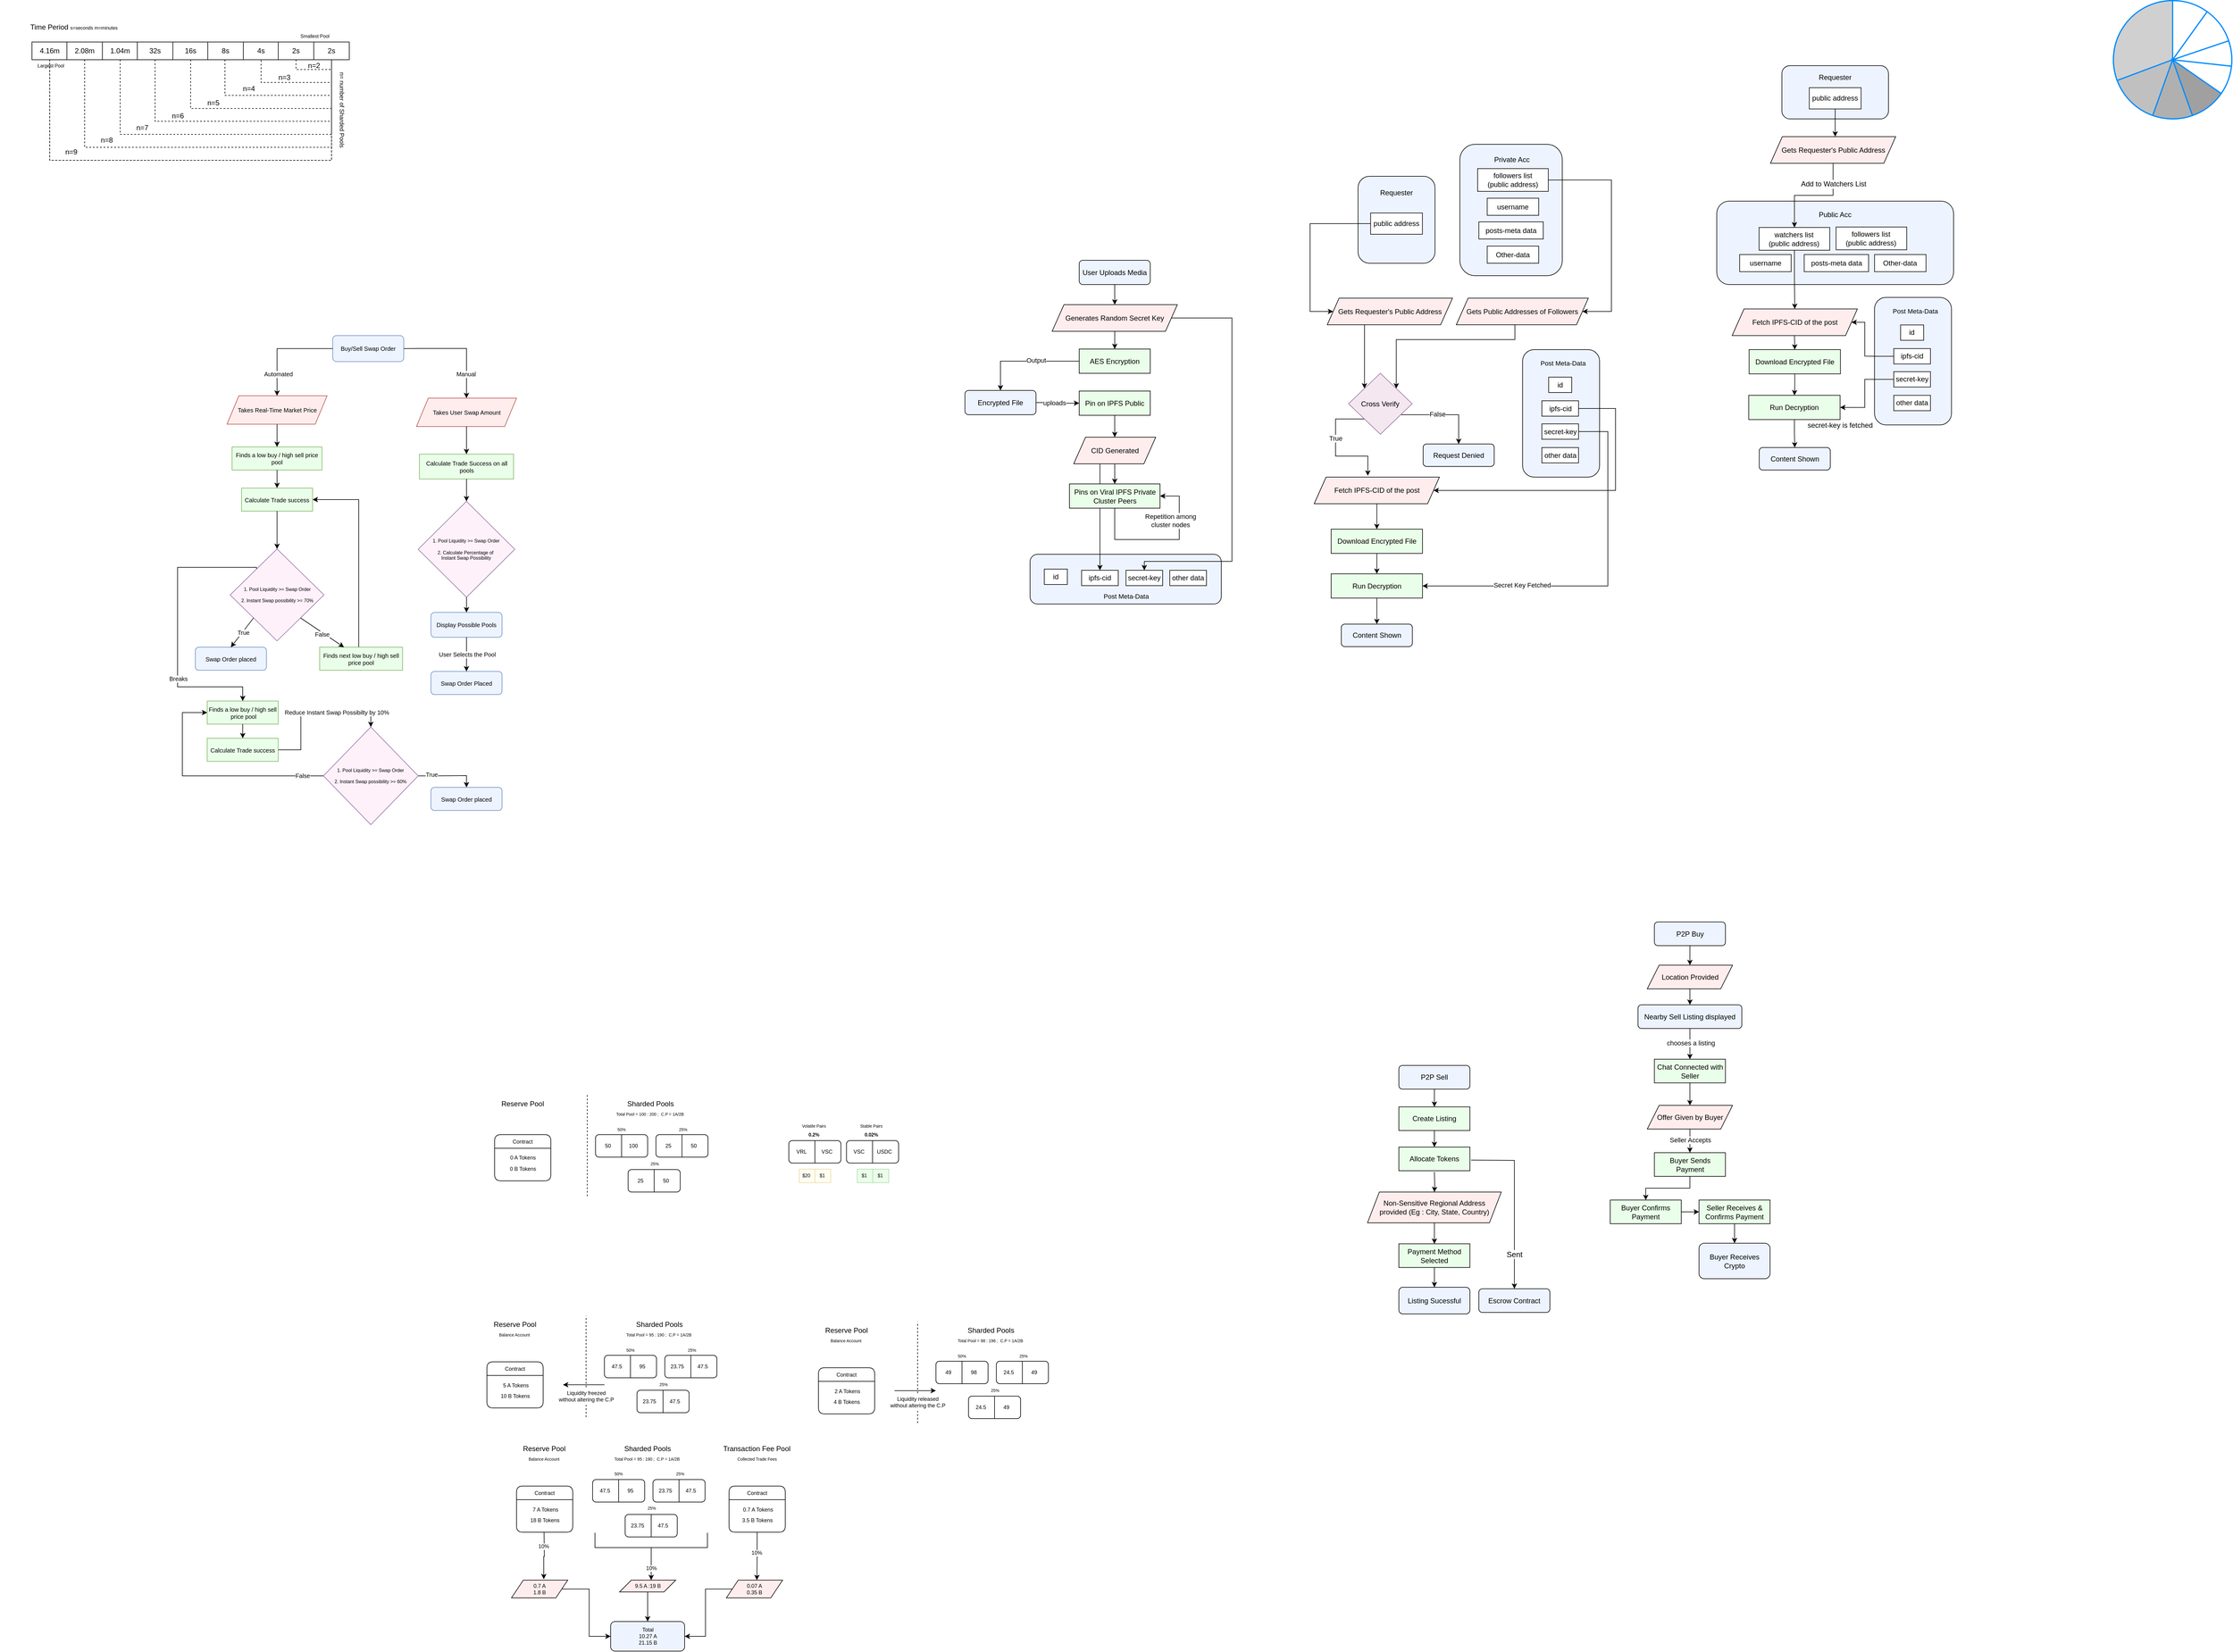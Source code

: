 <mxfile version="16.5.1" type="device"><diagram id="J2kwJdKi-ulCL18LsPcU" name="Page-1"><mxGraphModel dx="1261" dy="800" grid="1" gridSize="10" guides="1" tooltips="1" connect="1" arrows="1" fold="1" page="1" pageScale="1" pageWidth="10000" pageHeight="10000" math="0" shadow="0"><root><mxCell id="0"/><mxCell id="1" parent="0"/><mxCell id="_b_0L1M0DhmUhy5jPqJh-88" value="" style="rounded=1;whiteSpace=wrap;html=1;fillColor=#EDF4FF;fontStyle=1" parent="1" vertex="1"><mxGeometry x="3210" y="270" width="180" height="90" as="geometry"/></mxCell><mxCell id="_b_0L1M0DhmUhy5jPqJh-44" value="" style="rounded=1;whiteSpace=wrap;html=1;fillColor=#EDF4FF;fontStyle=1" parent="1" vertex="1"><mxGeometry x="2494" y="457" width="130" height="147" as="geometry"/></mxCell><mxCell id="_b_0L1M0DhmUhy5jPqJh-45" value="" style="rounded=1;whiteSpace=wrap;html=1;fillColor=#EDF4FF;" parent="1" vertex="1"><mxGeometry x="2666" y="403" width="173" height="222" as="geometry"/></mxCell><mxCell id="_b_0L1M0DhmUhy5jPqJh-27" value="" style="rounded=1;whiteSpace=wrap;html=1;fillColor=#EDF4FF;" parent="1" vertex="1"><mxGeometry x="1940" y="1096" width="323" height="84" as="geometry"/></mxCell><mxCell id="_b_0L1M0DhmUhy5jPqJh-24" style="edgeStyle=elbowEdgeStyle;rounded=0;orthogonalLoop=1;jettySize=auto;html=1;" parent="1" source="_b_0L1M0DhmUhy5jPqJh-16" target="_b_0L1M0DhmUhy5jPqJh-31" edge="1"><mxGeometry relative="1" as="geometry"><mxPoint x="1970.429" y="1170" as="targetPoint"/></mxGeometry></mxCell><mxCell id="p6wsTPxF0RV3t22LhQW4-65" value="4.16m" style="text;html=1;strokeColor=default;fillColor=default;align=center;verticalAlign=middle;whiteSpace=wrap;rounded=0;" parent="1" vertex="1"><mxGeometry x="254" y="230" width="60" height="30" as="geometry"/></mxCell><mxCell id="p6wsTPxF0RV3t22LhQW4-66" value="2.08m" style="text;html=1;strokeColor=default;fillColor=default;align=center;verticalAlign=middle;whiteSpace=wrap;rounded=0;" parent="1" vertex="1"><mxGeometry x="313" y="230" width="60" height="30" as="geometry"/></mxCell><mxCell id="p6wsTPxF0RV3t22LhQW4-67" value="1.04m" style="text;html=1;strokeColor=default;fillColor=default;align=center;verticalAlign=middle;whiteSpace=wrap;rounded=0;" parent="1" vertex="1"><mxGeometry x="373" y="230" width="60" height="30" as="geometry"/></mxCell><mxCell id="p6wsTPxF0RV3t22LhQW4-68" value="32s" style="text;html=1;strokeColor=default;fillColor=default;align=center;verticalAlign=middle;whiteSpace=wrap;rounded=0;" parent="1" vertex="1"><mxGeometry x="432" y="230" width="60" height="30" as="geometry"/></mxCell><mxCell id="p6wsTPxF0RV3t22LhQW4-69" value="16s" style="text;html=1;strokeColor=default;fillColor=default;align=center;verticalAlign=middle;whiteSpace=wrap;rounded=0;" parent="1" vertex="1"><mxGeometry x="492" y="230" width="60" height="30" as="geometry"/></mxCell><mxCell id="p6wsTPxF0RV3t22LhQW4-70" value="8s" style="text;html=1;strokeColor=default;fillColor=default;align=center;verticalAlign=middle;whiteSpace=wrap;rounded=0;" parent="1" vertex="1"><mxGeometry x="551" y="230" width="60" height="30" as="geometry"/></mxCell><mxCell id="p6wsTPxF0RV3t22LhQW4-71" value="4s" style="text;html=1;align=center;verticalAlign=middle;whiteSpace=wrap;rounded=0;fillColor=default;strokeColor=default;" parent="1" vertex="1"><mxGeometry x="611" y="230" width="60" height="30" as="geometry"/></mxCell><mxCell id="p6wsTPxF0RV3t22LhQW4-72" value="2s" style="text;html=1;strokeColor=default;fillColor=default;align=center;verticalAlign=middle;whiteSpace=wrap;rounded=0;" parent="1" vertex="1"><mxGeometry x="670" y="230" width="60" height="30" as="geometry"/></mxCell><mxCell id="p6wsTPxF0RV3t22LhQW4-73" value="2s" style="text;html=1;strokeColor=default;fillColor=default;align=center;verticalAlign=middle;whiteSpace=wrap;rounded=0;" parent="1" vertex="1"><mxGeometry x="730" y="230" width="60" height="30" as="geometry"/></mxCell><mxCell id="p6wsTPxF0RV3t22LhQW4-78" value="Time Period&amp;nbsp;&lt;font style=&quot;font-size: 8px&quot;&gt;s=seconds m=minutes&lt;/font&gt;" style="text;html=1;strokeColor=none;fillColor=none;align=center;verticalAlign=middle;whiteSpace=wrap;rounded=0;" parent="1" vertex="1"><mxGeometry x="200" y="190" width="250" height="30" as="geometry"/></mxCell><mxCell id="p6wsTPxF0RV3t22LhQW4-98" value="n= number of Sharded Pools" style="text;html=1;strokeColor=none;fillColor=none;align=center;verticalAlign=middle;whiteSpace=wrap;rounded=0;rotation=90;fontSize=10;" parent="1" vertex="1"><mxGeometry x="688" y="330" width="180" height="30" as="geometry"/></mxCell><mxCell id="p6wsTPxF0RV3t22LhQW4-101" value="Largest Pool" style="text;html=1;strokeColor=none;fillColor=none;align=center;verticalAlign=middle;whiteSpace=wrap;rounded=0;fontSize=8;rotation=0;" parent="1" vertex="1"><mxGeometry x="256" y="255.0" width="60" height="30" as="geometry"/></mxCell><mxCell id="p6wsTPxF0RV3t22LhQW4-102" value="Smallest Pool" style="text;html=1;strokeColor=none;fillColor=none;align=center;verticalAlign=middle;whiteSpace=wrap;rounded=0;fontSize=8;rotation=0;" parent="1" vertex="1"><mxGeometry x="702" y="205" width="60" height="30" as="geometry"/></mxCell><mxCell id="p6wsTPxF0RV3t22LhQW4-105" value="" style="group;strokeColor=default;dashed=1;container=0;" parent="1" vertex="1" connectable="0"><mxGeometry x="284" y="260" width="476" height="170" as="geometry"/></mxCell><mxCell id="p6wsTPxF0RV3t22LhQW4-93" style="edgeStyle=orthogonalEdgeStyle;rounded=0;sketch=0;orthogonalLoop=1;jettySize=auto;html=1;entryX=0.5;entryY=1;entryDx=0;entryDy=0;shadow=0;endArrow=none;endFill=0;dashed=1;" parent="1" source="p6wsTPxF0RV3t22LhQW4-65" target="p6wsTPxF0RV3t22LhQW4-73" edge="1"><mxGeometry relative="1" as="geometry"><Array as="points"><mxPoint x="284" y="430"/><mxPoint x="760" y="430"/></Array></mxGeometry></mxCell><mxCell id="p6wsTPxF0RV3t22LhQW4-92" style="edgeStyle=orthogonalEdgeStyle;rounded=0;sketch=0;orthogonalLoop=1;jettySize=auto;html=1;entryX=0.5;entryY=1;entryDx=0;entryDy=0;shadow=0;endArrow=none;endFill=0;dashed=1;" parent="1" source="p6wsTPxF0RV3t22LhQW4-66" target="p6wsTPxF0RV3t22LhQW4-73" edge="1"><mxGeometry relative="1" as="geometry"><Array as="points"><mxPoint x="343" y="408.065"/><mxPoint x="760" y="408.065"/></Array></mxGeometry></mxCell><mxCell id="p6wsTPxF0RV3t22LhQW4-91" style="edgeStyle=orthogonalEdgeStyle;rounded=0;sketch=0;orthogonalLoop=1;jettySize=auto;html=1;entryX=0.5;entryY=1;entryDx=0;entryDy=0;shadow=0;endArrow=none;endFill=0;dashed=1;" parent="1" source="p6wsTPxF0RV3t22LhQW4-67" target="p6wsTPxF0RV3t22LhQW4-73" edge="1"><mxGeometry relative="1" as="geometry"><Array as="points"><mxPoint x="403" y="386.129"/><mxPoint x="760" y="386.129"/></Array></mxGeometry></mxCell><mxCell id="p6wsTPxF0RV3t22LhQW4-89" style="edgeStyle=orthogonalEdgeStyle;rounded=0;orthogonalLoop=1;jettySize=auto;html=1;endArrow=none;endFill=0;shadow=0;sketch=0;entryX=0.5;entryY=1;entryDx=0;entryDy=0;dashed=1;" parent="1" source="p6wsTPxF0RV3t22LhQW4-68" target="p6wsTPxF0RV3t22LhQW4-73" edge="1"><mxGeometry relative="1" as="geometry"><mxPoint x="760" y="221.613" as="targetPoint"/><Array as="points"><mxPoint x="462" y="363.962"/><mxPoint x="760" y="363.962"/></Array></mxGeometry></mxCell><mxCell id="p6wsTPxF0RV3t22LhQW4-86" style="edgeStyle=orthogonalEdgeStyle;rounded=0;orthogonalLoop=1;jettySize=auto;html=1;endArrow=none;endFill=0;shadow=0;sketch=0;entryX=0.5;entryY=1;entryDx=0;entryDy=0;dashed=1;" parent="1" source="p6wsTPxF0RV3t22LhQW4-69" target="p6wsTPxF0RV3t22LhQW4-73" edge="1"><mxGeometry relative="1" as="geometry"><mxPoint x="760" y="221.613" as="targetPoint"/><Array as="points"><mxPoint x="522" y="342.385"/><mxPoint x="760" y="342.385"/></Array></mxGeometry></mxCell><mxCell id="p6wsTPxF0RV3t22LhQW4-83" style="edgeStyle=orthogonalEdgeStyle;rounded=0;orthogonalLoop=1;jettySize=auto;html=1;entryX=0.5;entryY=1;entryDx=0;entryDy=0;endArrow=none;endFill=0;shadow=0;sketch=0;dashed=1;" parent="1" source="p6wsTPxF0RV3t22LhQW4-70" target="p6wsTPxF0RV3t22LhQW4-73" edge="1"><mxGeometry relative="1" as="geometry"><Array as="points"><mxPoint x="580" y="320.323"/><mxPoint x="760" y="320.323"/></Array></mxGeometry></mxCell><mxCell id="p6wsTPxF0RV3t22LhQW4-79" style="edgeStyle=orthogonalEdgeStyle;rounded=0;orthogonalLoop=1;jettySize=auto;html=1;entryX=0.5;entryY=1;entryDx=0;entryDy=0;endArrow=none;endFill=0;dashed=1;" parent="1" source="p6wsTPxF0RV3t22LhQW4-73" target="p6wsTPxF0RV3t22LhQW4-72" edge="1"><mxGeometry relative="1" as="geometry"><Array as="points"><mxPoint x="760" y="276.452"/><mxPoint x="700" y="276.452"/></Array></mxGeometry></mxCell><mxCell id="p6wsTPxF0RV3t22LhQW4-81" style="edgeStyle=orthogonalEdgeStyle;rounded=0;orthogonalLoop=1;jettySize=auto;html=1;entryX=0.5;entryY=1;entryDx=0;entryDy=0;endArrow=none;endFill=0;shadow=0;sketch=0;dashed=1;" parent="1" source="p6wsTPxF0RV3t22LhQW4-73" target="p6wsTPxF0RV3t22LhQW4-71" edge="1"><mxGeometry relative="1" as="geometry"><Array as="points"><mxPoint x="760" y="298.387"/><mxPoint x="641" y="298.387"/></Array></mxGeometry></mxCell><mxCell id="p6wsTPxF0RV3t22LhQW4-80" value="n=2" style="text;html=1;align=center;verticalAlign=middle;resizable=0;points=[];autosize=1;strokeColor=none;fillColor=none;" parent="1" vertex="1"><mxGeometry x="710" y="260" width="40" height="20" as="geometry"/></mxCell><mxCell id="p6wsTPxF0RV3t22LhQW4-82" value="n=3" style="text;html=1;align=center;verticalAlign=middle;resizable=0;points=[];autosize=1;strokeColor=none;fillColor=none;" parent="1" vertex="1"><mxGeometry x="660" y="279.614" width="40" height="20" as="geometry"/></mxCell><mxCell id="p6wsTPxF0RV3t22LhQW4-84" value="n=4" style="text;html=1;align=center;verticalAlign=middle;resizable=0;points=[];autosize=1;strokeColor=none;fillColor=none;" parent="1" vertex="1"><mxGeometry x="600" y="299.232" width="40" height="20" as="geometry"/></mxCell><mxCell id="p6wsTPxF0RV3t22LhQW4-87" value="n=5" style="text;html=1;align=center;verticalAlign=middle;resizable=0;points=[];autosize=1;strokeColor=none;fillColor=none;" parent="1" vertex="1"><mxGeometry x="540" y="323.191" width="40" height="20" as="geometry"/></mxCell><mxCell id="p6wsTPxF0RV3t22LhQW4-94" value="n=7" style="text;html=1;align=center;verticalAlign=middle;resizable=0;points=[];autosize=1;strokeColor=none;fillColor=none;" parent="1" vertex="1"><mxGeometry x="420" y="364.617" width="40" height="20" as="geometry"/></mxCell><mxCell id="p6wsTPxF0RV3t22LhQW4-95" value="n=6" style="text;html=1;align=center;verticalAlign=middle;resizable=0;points=[];autosize=1;strokeColor=none;fillColor=none;" parent="1" vertex="1"><mxGeometry x="480" y="345.001" width="40" height="20" as="geometry"/></mxCell><mxCell id="p6wsTPxF0RV3t22LhQW4-96" value="n=8" style="text;html=1;align=center;verticalAlign=middle;resizable=0;points=[];autosize=1;strokeColor=none;fillColor=none;" parent="1" vertex="1"><mxGeometry x="360" y="385.536" width="40" height="20" as="geometry"/></mxCell><mxCell id="p6wsTPxF0RV3t22LhQW4-97" value="n=9" style="text;html=1;align=center;verticalAlign=middle;resizable=0;points=[];autosize=1;strokeColor=none;fillColor=none;" parent="1" vertex="1"><mxGeometry x="300" y="406.336" width="40" height="20" as="geometry"/></mxCell><mxCell id="_b_0L1M0DhmUhy5jPqJh-1" value="User Uploads Media" style="rounded=1;whiteSpace=wrap;html=1;fillColor=#EDF4FF;" parent="1" vertex="1"><mxGeometry x="2023" y="599" width="120" height="41" as="geometry"/></mxCell><mxCell id="_b_0L1M0DhmUhy5jPqJh-4" value="Generates Random Secret Key" style="shape=parallelogram;perimeter=parallelogramPerimeter;whiteSpace=wrap;html=1;fixedSize=1;rounded=0;fillColor=#FFEDED;" parent="1" vertex="1"><mxGeometry x="1977.25" y="674" width="211.5" height="45" as="geometry"/></mxCell><mxCell id="_b_0L1M0DhmUhy5jPqJh-5" value="" style="edgeStyle=orthogonalEdgeStyle;rounded=0;orthogonalLoop=1;jettySize=auto;html=1;" parent="1" source="_b_0L1M0DhmUhy5jPqJh-1" target="_b_0L1M0DhmUhy5jPqJh-4" edge="1"><mxGeometry relative="1" as="geometry"/></mxCell><mxCell id="_b_0L1M0DhmUhy5jPqJh-7" value="AES Encryption" style="rounded=0;whiteSpace=wrap;html=1;fillColor=#EAFFE9;" parent="1" vertex="1"><mxGeometry x="2023" y="749" width="120" height="41" as="geometry"/></mxCell><mxCell id="_b_0L1M0DhmUhy5jPqJh-8" value="" style="edgeStyle=orthogonalEdgeStyle;rounded=0;orthogonalLoop=1;jettySize=auto;html=1;" parent="1" source="_b_0L1M0DhmUhy5jPqJh-4" target="_b_0L1M0DhmUhy5jPqJh-7" edge="1"><mxGeometry relative="1" as="geometry"/></mxCell><mxCell id="_b_0L1M0DhmUhy5jPqJh-12" value="Encrypted File" style="rounded=1;whiteSpace=wrap;html=1;fillColor=#EDF4FF;" parent="1" vertex="1"><mxGeometry x="1830" y="819" width="120" height="41" as="geometry"/></mxCell><mxCell id="_b_0L1M0DhmUhy5jPqJh-11" value="" style="edgeStyle=orthogonalEdgeStyle;rounded=0;orthogonalLoop=1;jettySize=auto;html=1;entryX=0.5;entryY=0;entryDx=0;entryDy=0;" parent="1" source="_b_0L1M0DhmUhy5jPqJh-7" target="_b_0L1M0DhmUhy5jPqJh-12" edge="1"><mxGeometry relative="1" as="geometry"><mxPoint x="1942" y="825" as="targetPoint"/></mxGeometry></mxCell><mxCell id="_b_0L1M0DhmUhy5jPqJh-13" value="Output" style="edgeLabel;html=1;align=center;verticalAlign=middle;resizable=0;points=[];" parent="_b_0L1M0DhmUhy5jPqJh-11" vertex="1" connectable="0"><mxGeometry x="-0.202" y="-2" relative="1" as="geometry"><mxPoint as="offset"/></mxGeometry></mxCell><mxCell id="_b_0L1M0DhmUhy5jPqJh-14" value="Pin on IPFS Public" style="rounded=0;whiteSpace=wrap;html=1;fillColor=#EAFFE9;" parent="1" vertex="1"><mxGeometry x="2023" y="820" width="120" height="41" as="geometry"/></mxCell><mxCell id="_b_0L1M0DhmUhy5jPqJh-23" style="edgeStyle=orthogonalEdgeStyle;rounded=0;orthogonalLoop=1;jettySize=auto;html=1;entryX=0;entryY=0.5;entryDx=0;entryDy=0;exitX=1;exitY=0.5;exitDx=0;exitDy=0;" parent="1" source="_b_0L1M0DhmUhy5jPqJh-12" target="_b_0L1M0DhmUhy5jPqJh-14" edge="1"><mxGeometry relative="1" as="geometry"/></mxCell><mxCell id="_b_0L1M0DhmUhy5jPqJh-37" value="uploads" style="edgeLabel;html=1;align=center;verticalAlign=middle;resizable=0;points=[];" parent="_b_0L1M0DhmUhy5jPqJh-23" vertex="1" connectable="0"><mxGeometry x="-0.354" relative="1" as="geometry"><mxPoint x="7" as="offset"/></mxGeometry></mxCell><mxCell id="_b_0L1M0DhmUhy5jPqJh-16" value="CID Generated" style="shape=parallelogram;perimeter=parallelogramPerimeter;whiteSpace=wrap;html=1;fixedSize=1;rounded=0;fillColor=#FFEDED;" parent="1" vertex="1"><mxGeometry x="2013.75" y="898" width="138.5" height="45" as="geometry"/></mxCell><mxCell id="_b_0L1M0DhmUhy5jPqJh-21" value="" style="edgeStyle=orthogonalEdgeStyle;rounded=0;orthogonalLoop=1;jettySize=auto;html=1;" parent="1" source="_b_0L1M0DhmUhy5jPqJh-14" target="_b_0L1M0DhmUhy5jPqJh-16" edge="1"><mxGeometry relative="1" as="geometry"/></mxCell><mxCell id="_b_0L1M0DhmUhy5jPqJh-18" style="edgeStyle=orthogonalEdgeStyle;rounded=0;orthogonalLoop=1;jettySize=auto;html=1;exitX=0.5;exitY=1;exitDx=0;exitDy=0;entryX=1;entryY=0.5;entryDx=0;entryDy=0;" parent="1" source="_b_0L1M0DhmUhy5jPqJh-17" target="_b_0L1M0DhmUhy5jPqJh-17" edge="1"><mxGeometry relative="1" as="geometry"><mxPoint x="2174" y="998" as="targetPoint"/><mxPoint x="2082" y="1052.0" as="sourcePoint"/><Array as="points"><mxPoint x="2083" y="1071"/><mxPoint x="2192" y="1071"/><mxPoint x="2192" y="998"/></Array></mxGeometry></mxCell><mxCell id="_b_0L1M0DhmUhy5jPqJh-19" value="Repetition among &lt;br&gt;cluster nodes" style="edgeLabel;html=1;align=center;verticalAlign=middle;resizable=0;points=[];" parent="_b_0L1M0DhmUhy5jPqJh-18" vertex="1" connectable="0"><mxGeometry x="-0.186" y="2" relative="1" as="geometry"><mxPoint x="38" y="-30" as="offset"/></mxGeometry></mxCell><mxCell id="_b_0L1M0DhmUhy5jPqJh-17" value="Pins on Viral IPFS Private Cluster Peers" style="rounded=0;whiteSpace=wrap;html=1;fillColor=#EAFFE9;" parent="1" vertex="1"><mxGeometry x="2006.5" y="977" width="153" height="41" as="geometry"/></mxCell><mxCell id="_b_0L1M0DhmUhy5jPqJh-22" value="" style="edgeStyle=orthogonalEdgeStyle;rounded=0;orthogonalLoop=1;jettySize=auto;html=1;" parent="1" source="_b_0L1M0DhmUhy5jPqJh-16" target="_b_0L1M0DhmUhy5jPqJh-17" edge="1"><mxGeometry relative="1" as="geometry"/></mxCell><mxCell id="_b_0L1M0DhmUhy5jPqJh-28" value="Post Meta-Data" style="edgeLabel;html=1;align=center;verticalAlign=middle;resizable=0;points=[];labelBackgroundColor=none;" parent="1" vertex="1" connectable="0"><mxGeometry x="2101.5" y="1167" as="geometry"/></mxCell><mxCell id="_b_0L1M0DhmUhy5jPqJh-29" value="id" style="rounded=0;whiteSpace=wrap;html=1;" parent="1" vertex="1"><mxGeometry x="1964" y="1121" width="39" height="26" as="geometry"/></mxCell><mxCell id="_b_0L1M0DhmUhy5jPqJh-30" value="secret-key" style="rounded=0;whiteSpace=wrap;html=1;" parent="1" vertex="1"><mxGeometry x="2102" y="1123" width="62" height="26" as="geometry"/></mxCell><mxCell id="_b_0L1M0DhmUhy5jPqJh-25" style="rounded=0;orthogonalLoop=1;jettySize=auto;html=1;entryX=0.5;entryY=0;entryDx=0;entryDy=0;edgeStyle=orthogonalEdgeStyle;" parent="1" source="_b_0L1M0DhmUhy5jPqJh-4" target="_b_0L1M0DhmUhy5jPqJh-30" edge="1"><mxGeometry relative="1" as="geometry"><mxPoint x="2238" y="1176" as="targetPoint"/><Array as="points"><mxPoint x="2281" y="697"/><mxPoint x="2281" y="1108"/><mxPoint x="2133" y="1108"/></Array></mxGeometry></mxCell><mxCell id="_b_0L1M0DhmUhy5jPqJh-31" value="ipfs-cid" style="rounded=0;whiteSpace=wrap;html=1;" parent="1" vertex="1"><mxGeometry x="2027" y="1123" width="62" height="26" as="geometry"/></mxCell><mxCell id="_b_0L1M0DhmUhy5jPqJh-32" value="other data" style="rounded=0;whiteSpace=wrap;html=1;" parent="1" vertex="1"><mxGeometry x="2176" y="1123" width="62" height="26" as="geometry"/></mxCell><mxCell id="_b_0L1M0DhmUhy5jPqJh-58" value="" style="edgeStyle=orthogonalEdgeStyle;rounded=0;orthogonalLoop=1;jettySize=auto;html=1;entryX=0;entryY=0;entryDx=0;entryDy=0;" parent="1" source="_b_0L1M0DhmUhy5jPqJh-42" target="_b_0L1M0DhmUhy5jPqJh-57" edge="1"><mxGeometry relative="1" as="geometry"><Array as="points"><mxPoint x="2505" y="756"/><mxPoint x="2505" y="756"/></Array></mxGeometry></mxCell><mxCell id="_b_0L1M0DhmUhy5jPqJh-42" value="Gets Requester's Public Address" style="shape=parallelogram;perimeter=parallelogramPerimeter;whiteSpace=wrap;html=1;fixedSize=1;rounded=0;fillColor=#FFEDED;" parent="1" vertex="1"><mxGeometry x="2442" y="663" width="211.5" height="45" as="geometry"/></mxCell><mxCell id="_b_0L1M0DhmUhy5jPqJh-60" style="edgeStyle=orthogonalEdgeStyle;rounded=0;orthogonalLoop=1;jettySize=auto;html=1;entryX=1;entryY=0;entryDx=0;entryDy=0;" parent="1" source="_b_0L1M0DhmUhy5jPqJh-43" target="_b_0L1M0DhmUhy5jPqJh-57" edge="1"><mxGeometry relative="1" as="geometry"><Array as="points"><mxPoint x="2759" y="733"/><mxPoint x="2559" y="733"/></Array></mxGeometry></mxCell><mxCell id="_b_0L1M0DhmUhy5jPqJh-43" value="Gets Public Addresses of Followers" style="shape=parallelogram;perimeter=parallelogramPerimeter;whiteSpace=wrap;html=1;fixedSize=1;rounded=0;fillColor=#FFEDED;" parent="1" vertex="1"><mxGeometry x="2660" y="663" width="223" height="45" as="geometry"/></mxCell><mxCell id="_b_0L1M0DhmUhy5jPqJh-50" style="edgeStyle=orthogonalEdgeStyle;rounded=0;orthogonalLoop=1;jettySize=auto;html=1;exitX=0;exitY=0.5;exitDx=0;exitDy=0;entryX=0;entryY=0.5;entryDx=0;entryDy=0;" parent="1" source="_b_0L1M0DhmUhy5jPqJh-46" target="_b_0L1M0DhmUhy5jPqJh-42" edge="1"><mxGeometry relative="1" as="geometry"><Array as="points"><mxPoint x="2413" y="537"/><mxPoint x="2413" y="686"/></Array></mxGeometry></mxCell><mxCell id="_b_0L1M0DhmUhy5jPqJh-52" style="edgeStyle=orthogonalEdgeStyle;rounded=0;orthogonalLoop=1;jettySize=auto;html=1;entryX=1;entryY=0.5;entryDx=0;entryDy=0;exitX=1;exitY=0.5;exitDx=0;exitDy=0;" parent="1" source="_b_0L1M0DhmUhy5jPqJh-47" target="_b_0L1M0DhmUhy5jPqJh-43" edge="1"><mxGeometry relative="1" as="geometry"><mxPoint x="2873" y="438" as="sourcePoint"/><mxPoint x="2752.637" y="782.5" as="targetPoint"/><Array as="points"><mxPoint x="2922" y="463"/><mxPoint x="2922" y="685"/></Array></mxGeometry></mxCell><mxCell id="_b_0L1M0DhmUhy5jPqJh-61" style="rounded=0;orthogonalLoop=1;jettySize=auto;html=1;exitX=1;exitY=1;exitDx=0;exitDy=0;entryX=0.5;entryY=0;entryDx=0;entryDy=0;edgeStyle=orthogonalEdgeStyle;" parent="1" source="_b_0L1M0DhmUhy5jPqJh-57" target="_b_0L1M0DhmUhy5jPqJh-62" edge="1"><mxGeometry relative="1" as="geometry"><mxPoint x="2720" y="890" as="targetPoint"/><Array as="points"><mxPoint x="2664" y="860"/></Array></mxGeometry></mxCell><mxCell id="_b_0L1M0DhmUhy5jPqJh-63" value="False" style="edgeLabel;html=1;align=center;verticalAlign=middle;resizable=0;points=[];" parent="_b_0L1M0DhmUhy5jPqJh-61" vertex="1" connectable="0"><mxGeometry x="-0.062" y="1" relative="1" as="geometry"><mxPoint as="offset"/></mxGeometry></mxCell><mxCell id="_b_0L1M0DhmUhy5jPqJh-64" value="True" style="edgeStyle=orthogonalEdgeStyle;rounded=0;orthogonalLoop=1;jettySize=auto;html=1;entryX=0.428;entryY=-0.053;entryDx=0;entryDy=0;entryPerimeter=0;exitX=0;exitY=1;exitDx=0;exitDy=0;" parent="1" source="_b_0L1M0DhmUhy5jPqJh-57" target="_b_0L1M0DhmUhy5jPqJh-77" edge="1"><mxGeometry x="-0.181" relative="1" as="geometry"><mxPoint x="2455" y="979" as="targetPoint"/><Array as="points"><mxPoint x="2456" y="867"/><mxPoint x="2456" y="930"/><mxPoint x="2511" y="930"/></Array><mxPoint as="offset"/></mxGeometry></mxCell><mxCell id="_b_0L1M0DhmUhy5jPqJh-57" value="Cross Verify" style="rhombus;whiteSpace=wrap;html=1;fillColor=#F4E7EF;rounded=0;strokeColor=#9673a6;" parent="1" vertex="1"><mxGeometry x="2478" y="790" width="107.43" height="103" as="geometry"/></mxCell><mxCell id="_b_0L1M0DhmUhy5jPqJh-62" value="Request Denied" style="rounded=1;whiteSpace=wrap;html=1;labelBackgroundColor=none;fillColor=#EDF4FF;" parent="1" vertex="1"><mxGeometry x="2604" y="909.5" width="120" height="38" as="geometry"/></mxCell><mxCell id="_b_0L1M0DhmUhy5jPqJh-65" value="" style="rounded=1;whiteSpace=wrap;html=1;fillColor=#EDF4FF;" parent="1" vertex="1"><mxGeometry x="2772" y="750" width="130" height="215.5" as="geometry"/></mxCell><mxCell id="_b_0L1M0DhmUhy5jPqJh-66" value="Post Meta-Data" style="edgeLabel;html=1;align=center;verticalAlign=middle;resizable=0;points=[];labelBackgroundColor=none;" parent="1" vertex="1" connectable="0"><mxGeometry x="2849" y="769.5" as="geometry"><mxPoint x="-9" y="3" as="offset"/></mxGeometry></mxCell><mxCell id="_b_0L1M0DhmUhy5jPqJh-67" value="id" style="rounded=0;whiteSpace=wrap;html=1;" parent="1" vertex="1"><mxGeometry x="2816" y="796.5" width="39" height="26" as="geometry"/></mxCell><mxCell id="_b_0L1M0DhmUhy5jPqJh-83" style="edgeStyle=orthogonalEdgeStyle;rounded=0;orthogonalLoop=1;jettySize=auto;html=1;entryX=1;entryY=0.5;entryDx=0;entryDy=0;" parent="1" source="_b_0L1M0DhmUhy5jPqJh-68" target="_b_0L1M0DhmUhy5jPqJh-81" edge="1"><mxGeometry relative="1" as="geometry"><Array as="points"><mxPoint x="2916" y="889"/><mxPoint x="2916" y="1150"/></Array></mxGeometry></mxCell><mxCell id="_b_0L1M0DhmUhy5jPqJh-84" value="Secret Key Fetched" style="edgeLabel;html=1;align=center;verticalAlign=middle;resizable=0;points=[];" parent="_b_0L1M0DhmUhy5jPqJh-83" vertex="1" connectable="0"><mxGeometry x="0.461" y="-2" relative="1" as="geometry"><mxPoint as="offset"/></mxGeometry></mxCell><mxCell id="_b_0L1M0DhmUhy5jPqJh-68" value="secret-key" style="rounded=0;whiteSpace=wrap;html=1;" parent="1" vertex="1"><mxGeometry x="2804.5" y="875.5" width="62" height="26" as="geometry"/></mxCell><mxCell id="_b_0L1M0DhmUhy5jPqJh-78" style="edgeStyle=orthogonalEdgeStyle;rounded=0;orthogonalLoop=1;jettySize=auto;html=1;entryX=1;entryY=0.5;entryDx=0;entryDy=0;" parent="1" source="_b_0L1M0DhmUhy5jPqJh-69" target="_b_0L1M0DhmUhy5jPqJh-77" edge="1"><mxGeometry relative="1" as="geometry"><mxPoint x="2598" y="1054" as="targetPoint"/><Array as="points"><mxPoint x="2929" y="850"/><mxPoint x="2929" y="988"/></Array></mxGeometry></mxCell><mxCell id="_b_0L1M0DhmUhy5jPqJh-69" value="ipfs-cid" style="rounded=0;whiteSpace=wrap;html=1;" parent="1" vertex="1"><mxGeometry x="2804.5" y="836.5" width="62" height="26" as="geometry"/></mxCell><mxCell id="_b_0L1M0DhmUhy5jPqJh-70" value="other data" style="rounded=0;whiteSpace=wrap;html=1;" parent="1" vertex="1"><mxGeometry x="2804.5" y="915.5" width="62" height="26" as="geometry"/></mxCell><mxCell id="_b_0L1M0DhmUhy5jPqJh-80" value="" style="edgeStyle=orthogonalEdgeStyle;rounded=0;orthogonalLoop=1;jettySize=auto;html=1;" parent="1" source="_b_0L1M0DhmUhy5jPqJh-77" target="_b_0L1M0DhmUhy5jPqJh-79" edge="1"><mxGeometry relative="1" as="geometry"/></mxCell><mxCell id="_b_0L1M0DhmUhy5jPqJh-77" value="Fetch IPFS-CID of the post" style="shape=parallelogram;perimeter=parallelogramPerimeter;whiteSpace=wrap;html=1;fixedSize=1;rounded=0;fillColor=#FFEDED;" parent="1" vertex="1"><mxGeometry x="2420" y="965.5" width="211.5" height="45" as="geometry"/></mxCell><mxCell id="_b_0L1M0DhmUhy5jPqJh-82" value="" style="edgeStyle=orthogonalEdgeStyle;rounded=0;orthogonalLoop=1;jettySize=auto;html=1;" parent="1" source="_b_0L1M0DhmUhy5jPqJh-79" target="_b_0L1M0DhmUhy5jPqJh-81" edge="1"><mxGeometry relative="1" as="geometry"/></mxCell><mxCell id="_b_0L1M0DhmUhy5jPqJh-79" value="Download Encrypted File" style="rounded=0;whiteSpace=wrap;html=1;fillColor=#EAFFE9;" parent="1" vertex="1"><mxGeometry x="2448.62" y="1053.5" width="154.25" height="41" as="geometry"/></mxCell><mxCell id="_b_0L1M0DhmUhy5jPqJh-86" value="" style="edgeStyle=orthogonalEdgeStyle;rounded=0;orthogonalLoop=1;jettySize=auto;html=1;" parent="1" source="_b_0L1M0DhmUhy5jPqJh-81" target="_b_0L1M0DhmUhy5jPqJh-85" edge="1"><mxGeometry relative="1" as="geometry"/></mxCell><mxCell id="_b_0L1M0DhmUhy5jPqJh-81" value="Run Decryption" style="rounded=0;whiteSpace=wrap;html=1;fillColor=#EAFFE9;" parent="1" vertex="1"><mxGeometry x="2448.62" y="1129" width="154.25" height="41" as="geometry"/></mxCell><mxCell id="_b_0L1M0DhmUhy5jPqJh-85" value="Content Shown" style="rounded=1;whiteSpace=wrap;html=1;labelBackgroundColor=none;fillColor=#EDF4FF;" parent="1" vertex="1"><mxGeometry x="2465.75" y="1214" width="120" height="38" as="geometry"/></mxCell><mxCell id="_b_0L1M0DhmUhy5jPqJh-46" value="public address" style="rounded=0;whiteSpace=wrap;html=1;" parent="1" vertex="1"><mxGeometry x="2515.25" y="519" width="87.5" height="36" as="geometry"/></mxCell><mxCell id="_b_0L1M0DhmUhy5jPqJh-47" value="followers list&lt;br&gt;(public address)" style="rounded=0;whiteSpace=wrap;html=1;" parent="1" vertex="1"><mxGeometry x="2696" y="444" width="119.37" height="38.5" as="geometry"/></mxCell><mxCell id="_b_0L1M0DhmUhy5jPqJh-48" value="Requester" style="text;html=1;strokeColor=none;fillColor=none;align=center;verticalAlign=middle;whiteSpace=wrap;rounded=0;labelBackgroundColor=none;" parent="1" vertex="1"><mxGeometry x="2529" y="470" width="60" height="30" as="geometry"/></mxCell><mxCell id="_b_0L1M0DhmUhy5jPqJh-49" value="Private Acc" style="text;html=1;strokeColor=none;fillColor=none;align=center;verticalAlign=middle;whiteSpace=wrap;rounded=0;labelBackgroundColor=none;" parent="1" vertex="1"><mxGeometry x="2698.09" y="414" width="111.5" height="30" as="geometry"/></mxCell><mxCell id="_b_0L1M0DhmUhy5jPqJh-54" value="username" style="rounded=0;whiteSpace=wrap;html=1;" parent="1" vertex="1"><mxGeometry x="2712.19" y="494" width="87" height="29" as="geometry"/></mxCell><mxCell id="_b_0L1M0DhmUhy5jPqJh-55" value="posts-meta data" style="rounded=0;whiteSpace=wrap;html=1;" parent="1" vertex="1"><mxGeometry x="2698.09" y="534" width="108.81" height="29" as="geometry"/></mxCell><mxCell id="_b_0L1M0DhmUhy5jPqJh-56" value="Other-data" style="rounded=0;whiteSpace=wrap;html=1;" parent="1" vertex="1"><mxGeometry x="2712.19" y="575" width="87" height="29" as="geometry"/></mxCell><mxCell id="_b_0L1M0DhmUhy5jPqJh-89" value="" style="rounded=1;whiteSpace=wrap;html=1;fillColor=#EDF4FF;" parent="1" vertex="1"><mxGeometry x="3100" y="499" width="400" height="141" as="geometry"/></mxCell><mxCell id="_b_0L1M0DhmUhy5jPqJh-126" style="edgeStyle=orthogonalEdgeStyle;rounded=0;orthogonalLoop=1;jettySize=auto;html=1;entryX=0.5;entryY=1;entryDx=0;entryDy=0;fontFamily=Helvetica;fontSize=12;fontColor=default;endArrow=none;endFill=0;startArrow=classic;startFill=1;" parent="1" source="_b_0L1M0DhmUhy5jPqJh-91" target="_b_0L1M0DhmUhy5jPqJh-117" edge="1"><mxGeometry relative="1" as="geometry"><Array as="points"><mxPoint x="3300" y="380"/><mxPoint x="3300" y="380"/></Array></mxGeometry></mxCell><mxCell id="_b_0L1M0DhmUhy5jPqJh-127" style="edgeStyle=orthogonalEdgeStyle;rounded=0;orthogonalLoop=1;jettySize=auto;html=1;fontFamily=Helvetica;fontSize=12;fontColor=default;startArrow=none;startFill=0;endArrow=classic;endFill=1;" parent="1" source="_b_0L1M0DhmUhy5jPqJh-91" target="_b_0L1M0DhmUhy5jPqJh-124" edge="1"><mxGeometry relative="1" as="geometry"/></mxCell><mxCell id="_b_0L1M0DhmUhy5jPqJh-128" value="Add to Watchers List" style="edgeLabel;html=1;align=center;verticalAlign=middle;resizable=0;points=[];fontSize=12;fontFamily=Helvetica;fontColor=default;" parent="_b_0L1M0DhmUhy5jPqJh-127" vertex="1" connectable="0"><mxGeometry x="-0.533" y="1" relative="1" as="geometry"><mxPoint x="-1" y="-6" as="offset"/></mxGeometry></mxCell><mxCell id="_b_0L1M0DhmUhy5jPqJh-91" value="Gets Requester's Public Address" style="shape=parallelogram;perimeter=parallelogramPerimeter;whiteSpace=wrap;html=1;fixedSize=1;rounded=0;fillColor=#FFEDED;" parent="1" vertex="1"><mxGeometry x="3190.69" y="390" width="211.5" height="45" as="geometry"/></mxCell><mxCell id="_b_0L1M0DhmUhy5jPqJh-101" value="" style="rounded=1;whiteSpace=wrap;html=1;fillColor=#EDF4FF;" parent="1" vertex="1"><mxGeometry x="3366.46" y="661.75" width="130" height="215.5" as="geometry"/></mxCell><mxCell id="_b_0L1M0DhmUhy5jPqJh-102" value="Post Meta-Data" style="edgeLabel;html=1;align=center;verticalAlign=middle;resizable=0;points=[];labelBackgroundColor=none;" parent="1" vertex="1" connectable="0"><mxGeometry x="3443.46" y="681.25" as="geometry"><mxPoint x="-9" y="3" as="offset"/></mxGeometry></mxCell><mxCell id="_b_0L1M0DhmUhy5jPqJh-103" value="id" style="rounded=0;whiteSpace=wrap;html=1;" parent="1" vertex="1"><mxGeometry x="3410.46" y="708.25" width="39" height="26" as="geometry"/></mxCell><mxCell id="_b_0L1M0DhmUhy5jPqJh-132" style="edgeStyle=orthogonalEdgeStyle;rounded=0;orthogonalLoop=1;jettySize=auto;html=1;entryX=1;entryY=0.5;entryDx=0;entryDy=0;fontFamily=Helvetica;fontSize=12;fontColor=default;startArrow=none;startFill=0;endArrow=classic;endFill=1;" parent="1" source="_b_0L1M0DhmUhy5jPqJh-106" target="_b_0L1M0DhmUhy5jPqJh-115" edge="1"><mxGeometry relative="1" as="geometry"><Array as="points"><mxPoint x="3350" y="800"/><mxPoint x="3350" y="848"/></Array></mxGeometry></mxCell><mxCell id="_b_0L1M0DhmUhy5jPqJh-133" value="secret-key is fetched" style="edgeLabel;html=1;align=center;verticalAlign=middle;resizable=0;points=[];fontSize=12;fontFamily=Helvetica;fontColor=default;" parent="_b_0L1M0DhmUhy5jPqJh-132" vertex="1" connectable="0"><mxGeometry x="0.415" relative="1" as="geometry"><mxPoint x="-41" y="30" as="offset"/></mxGeometry></mxCell><mxCell id="_b_0L1M0DhmUhy5jPqJh-106" value="secret-key" style="rounded=0;whiteSpace=wrap;html=1;" parent="1" vertex="1"><mxGeometry x="3398.96" y="787.25" width="62" height="26" as="geometry"/></mxCell><mxCell id="_b_0L1M0DhmUhy5jPqJh-131" style="edgeStyle=orthogonalEdgeStyle;rounded=0;orthogonalLoop=1;jettySize=auto;html=1;entryX=1;entryY=0.5;entryDx=0;entryDy=0;fontFamily=Helvetica;fontSize=12;fontColor=default;startArrow=none;startFill=0;endArrow=classic;endFill=1;" parent="1" source="_b_0L1M0DhmUhy5jPqJh-108" target="_b_0L1M0DhmUhy5jPqJh-111" edge="1"><mxGeometry relative="1" as="geometry"><Array as="points"><mxPoint x="3368" y="761"/><mxPoint x="3350" y="761"/><mxPoint x="3350" y="723"/></Array></mxGeometry></mxCell><mxCell id="_b_0L1M0DhmUhy5jPqJh-108" value="ipfs-cid" style="rounded=0;whiteSpace=wrap;html=1;" parent="1" vertex="1"><mxGeometry x="3398.96" y="748.25" width="62" height="26" as="geometry"/></mxCell><mxCell id="_b_0L1M0DhmUhy5jPqJh-109" value="other data" style="rounded=0;whiteSpace=wrap;html=1;" parent="1" vertex="1"><mxGeometry x="3398.96" y="827.25" width="62" height="26" as="geometry"/></mxCell><mxCell id="_b_0L1M0DhmUhy5jPqJh-110" value="" style="edgeStyle=orthogonalEdgeStyle;rounded=0;orthogonalLoop=1;jettySize=auto;html=1;" parent="1" target="_b_0L1M0DhmUhy5jPqJh-113" edge="1"><mxGeometry relative="1" as="geometry"><mxPoint x="3231.167" y="725" as="sourcePoint"/></mxGeometry></mxCell><mxCell id="_b_0L1M0DhmUhy5jPqJh-111" value="Fetch IPFS-CID of the post" style="shape=parallelogram;perimeter=parallelogramPerimeter;whiteSpace=wrap;html=1;fixedSize=1;rounded=0;fillColor=#FFEDED;" parent="1" vertex="1"><mxGeometry x="3126" y="681.25" width="211.5" height="45" as="geometry"/></mxCell><mxCell id="_b_0L1M0DhmUhy5jPqJh-112" value="" style="edgeStyle=orthogonalEdgeStyle;rounded=0;orthogonalLoop=1;jettySize=auto;html=1;" parent="1" source="_b_0L1M0DhmUhy5jPqJh-113" target="_b_0L1M0DhmUhy5jPqJh-115" edge="1"><mxGeometry relative="1" as="geometry"/></mxCell><mxCell id="_b_0L1M0DhmUhy5jPqJh-113" value="Download Encrypted File" style="rounded=0;whiteSpace=wrap;html=1;fillColor=#EAFFE9;" parent="1" vertex="1"><mxGeometry x="3154.62" y="750" width="154.25" height="41" as="geometry"/></mxCell><mxCell id="_b_0L1M0DhmUhy5jPqJh-114" value="" style="edgeStyle=orthogonalEdgeStyle;rounded=0;orthogonalLoop=1;jettySize=auto;html=1;" parent="1" source="_b_0L1M0DhmUhy5jPqJh-115" target="_b_0L1M0DhmUhy5jPqJh-116" edge="1"><mxGeometry relative="1" as="geometry"/></mxCell><mxCell id="_b_0L1M0DhmUhy5jPqJh-115" value="Run Decryption" style="rounded=0;whiteSpace=wrap;html=1;fillColor=#EAFFE9;" parent="1" vertex="1"><mxGeometry x="3154.02" y="827.25" width="154.25" height="41" as="geometry"/></mxCell><mxCell id="_b_0L1M0DhmUhy5jPqJh-116" value="Content Shown" style="rounded=1;whiteSpace=wrap;html=1;labelBackgroundColor=none;fillColor=#EDF4FF;" parent="1" vertex="1"><mxGeometry x="3171.75" y="915.5" width="120" height="38" as="geometry"/></mxCell><mxCell id="_b_0L1M0DhmUhy5jPqJh-118" value="followers list&lt;br&gt;(public address)" style="rounded=0;whiteSpace=wrap;html=1;" parent="1" vertex="1"><mxGeometry x="3301.46" y="542.75" width="119.37" height="38.5" as="geometry"/></mxCell><mxCell id="_b_0L1M0DhmUhy5jPqJh-120" value="Public Acc" style="text;html=1;strokeColor=none;fillColor=none;align=center;verticalAlign=middle;whiteSpace=wrap;rounded=0;labelBackgroundColor=none;" parent="1" vertex="1"><mxGeometry x="3244.25" y="507" width="111.5" height="30" as="geometry"/></mxCell><mxCell id="_b_0L1M0DhmUhy5jPqJh-121" value="username" style="rounded=0;whiteSpace=wrap;html=1;" parent="1" vertex="1"><mxGeometry x="3138.62" y="589.25" width="87" height="29" as="geometry"/></mxCell><mxCell id="_b_0L1M0DhmUhy5jPqJh-122" value="posts-meta data" style="rounded=0;whiteSpace=wrap;html=1;" parent="1" vertex="1"><mxGeometry x="3247.65" y="589.25" width="108.81" height="29" as="geometry"/></mxCell><mxCell id="_b_0L1M0DhmUhy5jPqJh-123" value="Other-data" style="rounded=0;whiteSpace=wrap;html=1;" parent="1" vertex="1"><mxGeometry x="3366.46" y="589.25" width="87" height="29" as="geometry"/></mxCell><mxCell id="_b_0L1M0DhmUhy5jPqJh-129" style="edgeStyle=orthogonalEdgeStyle;rounded=0;orthogonalLoop=1;jettySize=auto;html=1;entryX=0.5;entryY=0;entryDx=0;entryDy=0;fontFamily=Helvetica;fontSize=12;fontColor=default;startArrow=none;startFill=0;endArrow=classic;endFill=1;" parent="1" source="_b_0L1M0DhmUhy5jPqJh-124" target="_b_0L1M0DhmUhy5jPqJh-111" edge="1"><mxGeometry relative="1" as="geometry"/></mxCell><mxCell id="_b_0L1M0DhmUhy5jPqJh-124" value="watchers list&lt;br&gt;(public address)" style="rounded=0;whiteSpace=wrap;html=1;" parent="1" vertex="1"><mxGeometry x="3171.46" y="543.5" width="119.37" height="38.5" as="geometry"/></mxCell><mxCell id="_b_0L1M0DhmUhy5jPqJh-117" value="public address" style="rounded=0;whiteSpace=wrap;html=1;" parent="1" vertex="1"><mxGeometry x="3256.25" y="307.19" width="87.5" height="36" as="geometry"/></mxCell><mxCell id="_b_0L1M0DhmUhy5jPqJh-119" value="Requester" style="text;html=1;strokeColor=none;fillColor=none;align=center;verticalAlign=middle;whiteSpace=wrap;rounded=0;labelBackgroundColor=none;" parent="1" vertex="1"><mxGeometry x="3270" y="274.61" width="60" height="30" as="geometry"/></mxCell><mxCell id="_b_0L1M0DhmUhy5jPqJh-130" style="edgeStyle=orthogonalEdgeStyle;rounded=0;orthogonalLoop=1;jettySize=auto;html=1;exitX=0.5;exitY=1;exitDx=0;exitDy=0;fontFamily=Helvetica;fontSize=12;fontColor=default;startArrow=none;startFill=0;endArrow=classic;endFill=1;" parent="1" edge="1"><mxGeometry relative="1" as="geometry"><mxPoint x="3169.05" y="618.25" as="sourcePoint"/><mxPoint x="3169.05" y="618.25" as="targetPoint"/></mxGeometry></mxCell><mxCell id="_b_0L1M0DhmUhy5jPqJh-183" value="" style="endArrow=none;html=1;rounded=0;fontFamily=Helvetica;fontSize=12;fontColor=default;dashed=1;startArrow=none;" parent="1" source="_b_0L1M0DhmUhy5jPqJh-209" edge="1"><mxGeometry width="50" height="50" relative="1" as="geometry"><mxPoint x="1190" y="2554.5" as="sourcePoint"/><mxPoint x="1190" y="2383.5" as="targetPoint"/></mxGeometry></mxCell><mxCell id="_b_0L1M0DhmUhy5jPqJh-184" value="Reserve Pool" style="text;html=1;strokeColor=none;fillColor=none;align=center;verticalAlign=middle;whiteSpace=wrap;rounded=0;container=0;" parent="1" vertex="1"><mxGeometry x="987" y="2383" width="166" height="30" as="geometry"/></mxCell><mxCell id="_b_0L1M0DhmUhy5jPqJh-185" value="Sharded Pools" style="text;html=1;strokeColor=none;fillColor=none;align=center;verticalAlign=middle;whiteSpace=wrap;rounded=0;container=0;" parent="1" vertex="1"><mxGeometry x="1256" y="2383" width="116" height="30" as="geometry"/></mxCell><mxCell id="_b_0L1M0DhmUhy5jPqJh-186" value="Total Pool = 95 : 190 ;&amp;nbsp; C.P = 1A/2B&amp;nbsp;" style="text;html=1;strokeColor=none;fillColor=none;align=center;verticalAlign=middle;whiteSpace=wrap;rounded=0;fontSize=7;container=0;" parent="1" vertex="1"><mxGeometry x="1253" y="2401" width="122" height="30" as="geometry"/></mxCell><mxCell id="_b_0L1M0DhmUhy5jPqJh-187" value="50%" style="text;html=1;strokeColor=none;fillColor=none;align=center;verticalAlign=middle;whiteSpace=wrap;rounded=0;fontSize=7;container=0;" parent="1" vertex="1"><mxGeometry x="1207" y="2427" width="116" height="30" as="geometry"/></mxCell><mxCell id="_b_0L1M0DhmUhy5jPqJh-188" value="25%" style="text;html=1;strokeColor=none;fillColor=none;align=center;verticalAlign=middle;whiteSpace=wrap;rounded=0;fontSize=7;container=0;" parent="1" vertex="1"><mxGeometry x="1311" y="2427" width="116" height="30" as="geometry"/></mxCell><mxCell id="_b_0L1M0DhmUhy5jPqJh-189" value="25%" style="text;html=1;strokeColor=none;fillColor=none;align=center;verticalAlign=middle;whiteSpace=wrap;rounded=0;fontSize=7;container=0;" parent="1" vertex="1"><mxGeometry x="1263" y="2485" width="116" height="30" as="geometry"/></mxCell><mxCell id="_b_0L1M0DhmUhy5jPqJh-190" value="Contract" style="swimlane;rounded=1;fontSize=9;fontStyle=0;container=0;" parent="1" vertex="1"><mxGeometry x="1022.5" y="2461" width="95" height="78" as="geometry"><mxRectangle x="992.5" y="2193" width="98" height="23" as="alternateBounds"/></mxGeometry></mxCell><mxCell id="_b_0L1M0DhmUhy5jPqJh-191" value="5 A Tokens" style="text;html=1;align=center;verticalAlign=middle;resizable=0;points=[];autosize=1;strokeColor=none;fillColor=none;fontSize=9;container=0;" parent="_b_0L1M0DhmUhy5jPqJh-190" vertex="1"><mxGeometry x="18" y="29.5" width="60" height="20" as="geometry"/></mxCell><mxCell id="_b_0L1M0DhmUhy5jPqJh-192" value="10 B Tokens" style="text;html=1;align=center;verticalAlign=middle;resizable=0;points=[];autosize=1;strokeColor=none;fillColor=none;fontSize=9;container=0;" parent="_b_0L1M0DhmUhy5jPqJh-190" vertex="1"><mxGeometry x="17.5" y="48" width="60" height="20" as="geometry"/></mxCell><mxCell id="_b_0L1M0DhmUhy5jPqJh-206" style="edgeStyle=orthogonalEdgeStyle;rounded=0;orthogonalLoop=1;jettySize=auto;html=1;fontSize=9;" parent="1" edge="1"><mxGeometry relative="1" as="geometry"><mxPoint x="1151" y="2499.7" as="targetPoint"/><mxPoint x="1221" y="2499.7" as="sourcePoint"/></mxGeometry></mxCell><mxCell id="_b_0L1M0DhmUhy5jPqJh-193" value="" style="rounded=1;whiteSpace=wrap;html=1;container=0;" parent="1" vertex="1"><mxGeometry x="1221" y="2450" width="88" height="38" as="geometry"/></mxCell><mxCell id="_b_0L1M0DhmUhy5jPqJh-194" value="" style="endArrow=none;html=1;rounded=0;fontSize=7;entryX=0.5;entryY=0;entryDx=0;entryDy=0;exitX=0.5;exitY=1;exitDx=0;exitDy=0;" parent="1" source="_b_0L1M0DhmUhy5jPqJh-193" target="_b_0L1M0DhmUhy5jPqJh-193" edge="1"><mxGeometry width="50" height="50" relative="1" as="geometry"><mxPoint x="1148" y="2547" as="sourcePoint"/><mxPoint x="1198" y="2497" as="targetPoint"/></mxGeometry></mxCell><mxCell id="_b_0L1M0DhmUhy5jPqJh-195" value="47.5" style="text;html=1;strokeColor=none;fillColor=none;align=center;verticalAlign=middle;whiteSpace=wrap;rounded=0;fontSize=9;container=0;" parent="1" vertex="1"><mxGeometry x="1212" y="2454" width="60" height="30" as="geometry"/></mxCell><mxCell id="_b_0L1M0DhmUhy5jPqJh-196" value="95" style="text;html=1;strokeColor=none;fillColor=none;align=center;verticalAlign=middle;whiteSpace=wrap;rounded=0;fontSize=9;container=0;" parent="1" vertex="1"><mxGeometry x="1255" y="2454" width="60" height="30" as="geometry"/></mxCell><mxCell id="_b_0L1M0DhmUhy5jPqJh-197" value="" style="rounded=1;whiteSpace=wrap;html=1;container=0;" parent="1" vertex="1"><mxGeometry x="1323" y="2450" width="88" height="38" as="geometry"/></mxCell><mxCell id="_b_0L1M0DhmUhy5jPqJh-198" value="" style="endArrow=none;html=1;rounded=0;fontSize=7;entryX=0.5;entryY=0;entryDx=0;entryDy=0;exitX=0.5;exitY=1;exitDx=0;exitDy=0;" parent="1" source="_b_0L1M0DhmUhy5jPqJh-197" target="_b_0L1M0DhmUhy5jPqJh-197" edge="1"><mxGeometry width="50" height="50" relative="1" as="geometry"><mxPoint x="1250" y="2547" as="sourcePoint"/><mxPoint x="1300" y="2497" as="targetPoint"/></mxGeometry></mxCell><mxCell id="_b_0L1M0DhmUhy5jPqJh-199" value="23.75" style="text;html=1;strokeColor=none;fillColor=none;align=center;verticalAlign=middle;whiteSpace=wrap;rounded=0;fontSize=9;container=0;" parent="1" vertex="1"><mxGeometry x="1314" y="2454" width="60" height="30" as="geometry"/></mxCell><mxCell id="_b_0L1M0DhmUhy5jPqJh-200" value="47.5" style="text;html=1;strokeColor=none;fillColor=none;align=center;verticalAlign=middle;whiteSpace=wrap;rounded=0;fontSize=9;container=0;" parent="1" vertex="1"><mxGeometry x="1357" y="2454" width="60" height="30" as="geometry"/></mxCell><mxCell id="_b_0L1M0DhmUhy5jPqJh-201" value="" style="rounded=1;whiteSpace=wrap;html=1;container=0;" parent="1" vertex="1"><mxGeometry x="1276" y="2509" width="88" height="38" as="geometry"/></mxCell><mxCell id="_b_0L1M0DhmUhy5jPqJh-202" value="" style="endArrow=none;html=1;rounded=0;fontSize=7;entryX=0.5;entryY=0;entryDx=0;entryDy=0;exitX=0.5;exitY=1;exitDx=0;exitDy=0;" parent="1" source="_b_0L1M0DhmUhy5jPqJh-201" target="_b_0L1M0DhmUhy5jPqJh-201" edge="1"><mxGeometry width="50" height="50" relative="1" as="geometry"><mxPoint x="1203" y="2606" as="sourcePoint"/><mxPoint x="1253" y="2556" as="targetPoint"/></mxGeometry></mxCell><mxCell id="_b_0L1M0DhmUhy5jPqJh-203" value="23.75" style="text;html=1;strokeColor=none;fillColor=none;align=center;verticalAlign=middle;whiteSpace=wrap;rounded=0;fontSize=9;container=0;" parent="1" vertex="1"><mxGeometry x="1267" y="2513" width="60" height="30" as="geometry"/></mxCell><mxCell id="_b_0L1M0DhmUhy5jPqJh-204" value="47.5" style="text;html=1;strokeColor=none;fillColor=none;align=center;verticalAlign=middle;whiteSpace=wrap;rounded=0;fontSize=9;container=0;" parent="1" vertex="1"><mxGeometry x="1310" y="2513" width="60" height="30" as="geometry"/></mxCell><mxCell id="_b_0L1M0DhmUhy5jPqJh-209" value="Liquidity freezed&lt;br&gt;without altering the C.P" style="text;html=1;align=center;verticalAlign=middle;resizable=0;points=[];autosize=1;strokeColor=none;fillColor=none;fontSize=9;" parent="1" vertex="1"><mxGeometry x="1135" y="2504" width="110" height="30" as="geometry"/></mxCell><mxCell id="_b_0L1M0DhmUhy5jPqJh-210" value="" style="endArrow=none;html=1;rounded=0;fontFamily=Helvetica;fontSize=12;fontColor=default;dashed=1;" parent="1" target="_b_0L1M0DhmUhy5jPqJh-209" edge="1"><mxGeometry width="50" height="50" relative="1" as="geometry"><mxPoint x="1190" y="2554.5" as="sourcePoint"/><mxPoint x="1190" y="2383.5" as="targetPoint"/></mxGeometry></mxCell><mxCell id="_b_0L1M0DhmUhy5jPqJh-211" value="Balance Account&amp;nbsp;" style="text;html=1;strokeColor=none;fillColor=none;align=center;verticalAlign=middle;whiteSpace=wrap;rounded=0;fontSize=7;container=0;" parent="1" vertex="1"><mxGeometry x="1009" y="2401" width="122" height="30" as="geometry"/></mxCell><mxCell id="_b_0L1M0DhmUhy5jPqJh-213" value="Reserve Pool" style="text;html=1;strokeColor=none;fillColor=none;align=center;verticalAlign=middle;whiteSpace=wrap;rounded=0;container=0;" parent="1" vertex="1"><mxGeometry x="1058" y="2593" width="123" height="30" as="geometry"/></mxCell><mxCell id="_b_0L1M0DhmUhy5jPqJh-214" value="Sharded Pools" style="text;html=1;strokeColor=none;fillColor=none;align=center;verticalAlign=middle;whiteSpace=wrap;rounded=0;container=0;" parent="1" vertex="1"><mxGeometry x="1236" y="2593" width="116" height="30" as="geometry"/></mxCell><mxCell id="_b_0L1M0DhmUhy5jPqJh-215" value="Total Pool = 95 : 190 ;&amp;nbsp; C.P = 1A/2B&amp;nbsp;" style="text;html=1;strokeColor=none;fillColor=none;align=center;verticalAlign=middle;whiteSpace=wrap;rounded=0;fontSize=7;container=0;" parent="1" vertex="1"><mxGeometry x="1233" y="2611" width="122" height="30" as="geometry"/></mxCell><mxCell id="_b_0L1M0DhmUhy5jPqJh-216" value="50%" style="text;html=1;strokeColor=none;fillColor=none;align=center;verticalAlign=middle;whiteSpace=wrap;rounded=0;fontSize=7;container=0;" parent="1" vertex="1"><mxGeometry x="1187" y="2636" width="116" height="30" as="geometry"/></mxCell><mxCell id="_b_0L1M0DhmUhy5jPqJh-217" value="25%" style="text;html=1;strokeColor=none;fillColor=none;align=center;verticalAlign=middle;whiteSpace=wrap;rounded=0;fontSize=7;container=0;" parent="1" vertex="1"><mxGeometry x="1291" y="2636" width="116" height="30" as="geometry"/></mxCell><mxCell id="_b_0L1M0DhmUhy5jPqJh-218" value="25%" style="text;html=1;strokeColor=none;fillColor=none;align=center;verticalAlign=middle;whiteSpace=wrap;rounded=0;fontSize=7;container=0;" parent="1" vertex="1"><mxGeometry x="1243" y="2694" width="116" height="30" as="geometry"/></mxCell><mxCell id="_b_0L1M0DhmUhy5jPqJh-242" style="edgeStyle=orthogonalEdgeStyle;rounded=0;orthogonalLoop=1;jettySize=auto;html=1;fontSize=9;entryX=0.574;entryY=-0.052;entryDx=0;entryDy=0;entryPerimeter=0;" parent="1" target="_b_0L1M0DhmUhy5jPqJh-264" edge="1"><mxGeometry relative="1" as="geometry"><mxPoint x="1119.14" y="2827.42" as="targetPoint"/><mxPoint x="1119" y="2749" as="sourcePoint"/><Array as="points"/></mxGeometry></mxCell><mxCell id="_b_0L1M0DhmUhy5jPqJh-245" value="10%" style="edgeLabel;html=1;align=center;verticalAlign=middle;resizable=0;points=[];fontSize=9;" parent="_b_0L1M0DhmUhy5jPqJh-242" vertex="1" connectable="0"><mxGeometry x="-0.413" y="-2" relative="1" as="geometry"><mxPoint as="offset"/></mxGeometry></mxCell><mxCell id="_b_0L1M0DhmUhy5jPqJh-219" value="Contract" style="swimlane;rounded=1;fontSize=9;fontStyle=0;container=0;" parent="1" vertex="1"><mxGeometry x="1072.5" y="2671" width="95" height="78" as="geometry"><mxRectangle x="992.5" y="2193" width="98" height="23" as="alternateBounds"/></mxGeometry></mxCell><mxCell id="_b_0L1M0DhmUhy5jPqJh-220" value="7 A Tokens" style="text;html=1;align=center;verticalAlign=middle;resizable=0;points=[];autosize=1;strokeColor=none;fillColor=none;fontSize=9;container=0;" parent="_b_0L1M0DhmUhy5jPqJh-219" vertex="1"><mxGeometry x="18" y="29.5" width="60" height="20" as="geometry"/></mxCell><mxCell id="_b_0L1M0DhmUhy5jPqJh-221" value="18 B Tokens" style="text;html=1;align=center;verticalAlign=middle;resizable=0;points=[];autosize=1;strokeColor=none;fillColor=none;fontSize=9;container=0;" parent="_b_0L1M0DhmUhy5jPqJh-219" vertex="1"><mxGeometry x="17.5" y="48" width="60" height="20" as="geometry"/></mxCell><mxCell id="_b_0L1M0DhmUhy5jPqJh-223" value="" style="rounded=1;whiteSpace=wrap;html=1;container=0;" parent="1" vertex="1"><mxGeometry x="1201" y="2660" width="88" height="38" as="geometry"/></mxCell><mxCell id="_b_0L1M0DhmUhy5jPqJh-224" value="" style="endArrow=none;html=1;rounded=0;fontSize=7;entryX=0.5;entryY=0;entryDx=0;entryDy=0;exitX=0.5;exitY=1;exitDx=0;exitDy=0;" parent="1" source="_b_0L1M0DhmUhy5jPqJh-223" target="_b_0L1M0DhmUhy5jPqJh-223" edge="1"><mxGeometry width="50" height="50" relative="1" as="geometry"><mxPoint x="1128" y="2757" as="sourcePoint"/><mxPoint x="1178" y="2707" as="targetPoint"/></mxGeometry></mxCell><mxCell id="_b_0L1M0DhmUhy5jPqJh-225" value="47.5" style="text;html=1;strokeColor=none;fillColor=none;align=center;verticalAlign=middle;whiteSpace=wrap;rounded=0;fontSize=9;container=0;" parent="1" vertex="1"><mxGeometry x="1192" y="2664" width="60" height="30" as="geometry"/></mxCell><mxCell id="_b_0L1M0DhmUhy5jPqJh-226" value="95" style="text;html=1;strokeColor=none;fillColor=none;align=center;verticalAlign=middle;whiteSpace=wrap;rounded=0;fontSize=9;container=0;" parent="1" vertex="1"><mxGeometry x="1235" y="2664" width="60" height="30" as="geometry"/></mxCell><mxCell id="_b_0L1M0DhmUhy5jPqJh-227" value="" style="rounded=1;whiteSpace=wrap;html=1;container=0;" parent="1" vertex="1"><mxGeometry x="1303" y="2660" width="88" height="38" as="geometry"/></mxCell><mxCell id="_b_0L1M0DhmUhy5jPqJh-228" value="" style="endArrow=none;html=1;rounded=0;fontSize=7;entryX=0.5;entryY=0;entryDx=0;entryDy=0;exitX=0.5;exitY=1;exitDx=0;exitDy=0;" parent="1" source="_b_0L1M0DhmUhy5jPqJh-227" target="_b_0L1M0DhmUhy5jPqJh-227" edge="1"><mxGeometry width="50" height="50" relative="1" as="geometry"><mxPoint x="1230" y="2757" as="sourcePoint"/><mxPoint x="1280" y="2707" as="targetPoint"/></mxGeometry></mxCell><mxCell id="_b_0L1M0DhmUhy5jPqJh-229" value="23.75" style="text;html=1;strokeColor=none;fillColor=none;align=center;verticalAlign=middle;whiteSpace=wrap;rounded=0;fontSize=9;container=0;" parent="1" vertex="1"><mxGeometry x="1294" y="2664" width="60" height="30" as="geometry"/></mxCell><mxCell id="_b_0L1M0DhmUhy5jPqJh-230" value="47.5" style="text;html=1;strokeColor=none;fillColor=none;align=center;verticalAlign=middle;whiteSpace=wrap;rounded=0;fontSize=9;container=0;" parent="1" vertex="1"><mxGeometry x="1337" y="2664" width="60" height="30" as="geometry"/></mxCell><mxCell id="_b_0L1M0DhmUhy5jPqJh-231" value="" style="rounded=1;whiteSpace=wrap;html=1;container=0;" parent="1" vertex="1"><mxGeometry x="1256" y="2719" width="88" height="38" as="geometry"/></mxCell><mxCell id="_b_0L1M0DhmUhy5jPqJh-232" value="" style="endArrow=none;html=1;rounded=0;fontSize=7;entryX=0.5;entryY=0;entryDx=0;entryDy=0;exitX=0.5;exitY=1;exitDx=0;exitDy=0;" parent="1" source="_b_0L1M0DhmUhy5jPqJh-231" target="_b_0L1M0DhmUhy5jPqJh-231" edge="1"><mxGeometry width="50" height="50" relative="1" as="geometry"><mxPoint x="1183" y="2816" as="sourcePoint"/><mxPoint x="1233" y="2766" as="targetPoint"/></mxGeometry></mxCell><mxCell id="_b_0L1M0DhmUhy5jPqJh-233" value="23.75" style="text;html=1;strokeColor=none;fillColor=none;align=center;verticalAlign=middle;whiteSpace=wrap;rounded=0;fontSize=9;container=0;" parent="1" vertex="1"><mxGeometry x="1247" y="2723" width="60" height="30" as="geometry"/></mxCell><mxCell id="_b_0L1M0DhmUhy5jPqJh-234" value="47.5" style="text;html=1;strokeColor=none;fillColor=none;align=center;verticalAlign=middle;whiteSpace=wrap;rounded=0;fontSize=9;container=0;" parent="1" vertex="1"><mxGeometry x="1290" y="2723" width="60" height="30" as="geometry"/></mxCell><mxCell id="_b_0L1M0DhmUhy5jPqJh-237" value="Balance Account&amp;nbsp;" style="text;html=1;strokeColor=none;fillColor=none;align=center;verticalAlign=middle;whiteSpace=wrap;rounded=0;fontSize=7;container=0;" parent="1" vertex="1"><mxGeometry x="1059" y="2611" width="122" height="30" as="geometry"/></mxCell><mxCell id="_b_0L1M0DhmUhy5jPqJh-244" style="edgeStyle=orthogonalEdgeStyle;rounded=0;orthogonalLoop=1;jettySize=auto;html=1;fontSize=9;entryX=0.563;entryY=0;entryDx=0;entryDy=0;entryPerimeter=0;" parent="1" source="_b_0L1M0DhmUhy5jPqJh-243" target="_b_0L1M0DhmUhy5jPqJh-263" edge="1"><mxGeometry relative="1" as="geometry"><mxPoint x="1300.46" y="2835.26" as="targetPoint"/></mxGeometry></mxCell><mxCell id="_b_0L1M0DhmUhy5jPqJh-246" value="10%" style="edgeLabel;html=1;align=center;verticalAlign=middle;resizable=0;points=[];fontSize=9;" parent="_b_0L1M0DhmUhy5jPqJh-244" vertex="1" connectable="0"><mxGeometry x="-0.487" y="-1" relative="1" as="geometry"><mxPoint x="1" y="-3" as="offset"/></mxGeometry></mxCell><mxCell id="_b_0L1M0DhmUhy5jPqJh-243" value="" style="strokeWidth=1;html=1;shape=mxgraph.flowchart.annotation_2;align=left;labelPosition=right;pointerEvents=1;rounded=1;fontSize=9;rotation=-90;" parent="1" vertex="1"><mxGeometry x="1275" y="2680" width="50" height="190" as="geometry"/></mxCell><mxCell id="_b_0L1M0DhmUhy5jPqJh-252" value="Transaction Fee Pool" style="text;html=1;strokeColor=none;fillColor=none;align=center;verticalAlign=middle;whiteSpace=wrap;rounded=0;container=0;" parent="1" vertex="1"><mxGeometry x="1417" y="2593" width="123" height="30" as="geometry"/></mxCell><mxCell id="_b_0L1M0DhmUhy5jPqJh-259" value="" style="edgeStyle=orthogonalEdgeStyle;rounded=0;orthogonalLoop=1;jettySize=auto;html=1;fontSize=9;entryX=0.542;entryY=0;entryDx=0;entryDy=0;entryPerimeter=0;" parent="1" source="_b_0L1M0DhmUhy5jPqJh-254" target="_b_0L1M0DhmUhy5jPqJh-265" edge="1"><mxGeometry relative="1" as="geometry"><mxPoint x="1478.512" y="2830" as="targetPoint"/></mxGeometry></mxCell><mxCell id="_b_0L1M0DhmUhy5jPqJh-262" value="10%" style="edgeLabel;html=1;align=center;verticalAlign=middle;resizable=0;points=[];fontSize=9;" parent="_b_0L1M0DhmUhy5jPqJh-259" vertex="1" connectable="0"><mxGeometry x="-0.144" y="-1" relative="1" as="geometry"><mxPoint as="offset"/></mxGeometry></mxCell><mxCell id="_b_0L1M0DhmUhy5jPqJh-254" value="Contract" style="swimlane;rounded=1;fontSize=9;fontStyle=0;container=0;" parent="1" vertex="1"><mxGeometry x="1431.5" y="2671" width="95" height="78" as="geometry"><mxRectangle x="992.5" y="2193" width="98" height="23" as="alternateBounds"/></mxGeometry></mxCell><mxCell id="_b_0L1M0DhmUhy5jPqJh-255" value="0.7 A Tokens" style="text;html=1;align=center;verticalAlign=middle;resizable=0;points=[];autosize=1;strokeColor=none;fillColor=none;fontSize=9;container=0;" parent="_b_0L1M0DhmUhy5jPqJh-254" vertex="1"><mxGeometry x="13" y="29.5" width="70" height="20" as="geometry"/></mxCell><mxCell id="_b_0L1M0DhmUhy5jPqJh-256" value="3.5 B Tokens" style="text;html=1;align=center;verticalAlign=middle;resizable=0;points=[];autosize=1;strokeColor=none;fillColor=none;fontSize=9;container=0;" parent="_b_0L1M0DhmUhy5jPqJh-254" vertex="1"><mxGeometry x="12.5" y="48" width="70" height="20" as="geometry"/></mxCell><mxCell id="_b_0L1M0DhmUhy5jPqJh-257" value="Collected Trade Fees" style="text;html=1;strokeColor=none;fillColor=none;align=center;verticalAlign=middle;whiteSpace=wrap;rounded=0;fontSize=7;container=0;" parent="1" vertex="1"><mxGeometry x="1418" y="2611" width="122" height="30" as="geometry"/></mxCell><mxCell id="_b_0L1M0DhmUhy5jPqJh-269" style="edgeStyle=orthogonalEdgeStyle;rounded=0;orthogonalLoop=1;jettySize=auto;html=1;entryX=0.5;entryY=0;entryDx=0;entryDy=0;fontSize=9;" parent="1" source="_b_0L1M0DhmUhy5jPqJh-263" target="_b_0L1M0DhmUhy5jPqJh-267" edge="1"><mxGeometry relative="1" as="geometry"/></mxCell><mxCell id="_b_0L1M0DhmUhy5jPqJh-263" value="&lt;span style=&quot;&quot;&gt;9.5 A :19 B&lt;/span&gt;" style="shape=parallelogram;perimeter=parallelogramPerimeter;whiteSpace=wrap;html=1;fixedSize=1;rounded=0;labelBackgroundColor=none;fontSize=9;strokeColor=default;strokeWidth=1;fillColor=#FFEDED;" parent="1" vertex="1"><mxGeometry x="1246.5" y="2830" width="95" height="20" as="geometry"/></mxCell><mxCell id="_b_0L1M0DhmUhy5jPqJh-270" style="edgeStyle=orthogonalEdgeStyle;rounded=0;orthogonalLoop=1;jettySize=auto;html=1;entryX=0;entryY=0.5;entryDx=0;entryDy=0;fontSize=9;" parent="1" source="_b_0L1M0DhmUhy5jPqJh-264" target="_b_0L1M0DhmUhy5jPqJh-267" edge="1"><mxGeometry relative="1" as="geometry"/></mxCell><mxCell id="_b_0L1M0DhmUhy5jPqJh-264" value="&lt;span style=&quot;&quot;&gt;0.7 A&lt;/span&gt;&lt;br style=&quot;&quot;&gt;&lt;span style=&quot;&quot;&gt;1.8 B&lt;/span&gt;" style="shape=parallelogram;perimeter=parallelogramPerimeter;whiteSpace=wrap;html=1;fixedSize=1;rounded=0;labelBackgroundColor=none;fontSize=9;strokeColor=default;strokeWidth=1;fillColor=#FFEDED;" parent="1" vertex="1"><mxGeometry x="1064" y="2830" width="95" height="30" as="geometry"/></mxCell><mxCell id="_b_0L1M0DhmUhy5jPqJh-268" style="edgeStyle=orthogonalEdgeStyle;rounded=0;orthogonalLoop=1;jettySize=auto;html=1;entryX=1;entryY=0.5;entryDx=0;entryDy=0;fontSize=9;" parent="1" source="_b_0L1M0DhmUhy5jPqJh-265" target="_b_0L1M0DhmUhy5jPqJh-267" edge="1"><mxGeometry relative="1" as="geometry"/></mxCell><mxCell id="_b_0L1M0DhmUhy5jPqJh-265" value="&lt;span style=&quot;&quot;&gt;0.07 A&lt;/span&gt;&lt;br style=&quot;&quot;&gt;&lt;span style=&quot;&quot;&gt;0.35 B&lt;/span&gt;" style="shape=parallelogram;perimeter=parallelogramPerimeter;whiteSpace=wrap;html=1;fixedSize=1;rounded=0;labelBackgroundColor=none;fontSize=9;strokeColor=default;strokeWidth=1;fillColor=#FFEDED;" parent="1" vertex="1"><mxGeometry x="1427" y="2830" width="95" height="30" as="geometry"/></mxCell><mxCell id="_b_0L1M0DhmUhy5jPqJh-267" value="&lt;span style=&quot;&quot;&gt;Total&lt;/span&gt;&lt;br style=&quot;&quot;&gt;&lt;span style=&quot;&quot;&gt;10.27 A&lt;/span&gt;&lt;br style=&quot;&quot;&gt;&lt;span style=&quot;&quot;&gt;21.15 B&lt;/span&gt;" style="rounded=1;whiteSpace=wrap;html=1;labelBackgroundColor=none;fontSize=9;strokeColor=default;strokeWidth=1;fillColor=#EDF4FF;" parent="1" vertex="1"><mxGeometry x="1231.5" y="2900" width="125" height="50" as="geometry"/></mxCell><mxCell id="_b_0L1M0DhmUhy5jPqJh-271" value="" style="endArrow=none;html=1;rounded=0;fontFamily=Helvetica;fontSize=12;fontColor=default;dashed=1;startArrow=none;" parent="1" source="_b_0L1M0DhmUhy5jPqJh-294" edge="1"><mxGeometry width="50" height="50" relative="1" as="geometry"><mxPoint x="1750" y="2564.5" as="sourcePoint"/><mxPoint x="1750" y="2393.5" as="targetPoint"/></mxGeometry></mxCell><mxCell id="_b_0L1M0DhmUhy5jPqJh-272" value="Reserve Pool" style="text;html=1;strokeColor=none;fillColor=none;align=center;verticalAlign=middle;whiteSpace=wrap;rounded=0;container=0;" parent="1" vertex="1"><mxGeometry x="1547" y="2393" width="166" height="30" as="geometry"/></mxCell><mxCell id="_b_0L1M0DhmUhy5jPqJh-273" value="Sharded Pools" style="text;html=1;strokeColor=none;fillColor=none;align=center;verticalAlign=middle;whiteSpace=wrap;rounded=0;container=0;" parent="1" vertex="1"><mxGeometry x="1816" y="2393" width="116" height="30" as="geometry"/></mxCell><mxCell id="_b_0L1M0DhmUhy5jPqJh-274" value="Total Pool = 98 : 196 ;&amp;nbsp; C.P = 1A/2B&amp;nbsp;" style="text;html=1;strokeColor=none;fillColor=none;align=center;verticalAlign=middle;whiteSpace=wrap;rounded=0;fontSize=7;container=0;" parent="1" vertex="1"><mxGeometry x="1813" y="2411" width="122" height="30" as="geometry"/></mxCell><mxCell id="_b_0L1M0DhmUhy5jPqJh-275" value="50%" style="text;html=1;strokeColor=none;fillColor=none;align=center;verticalAlign=middle;whiteSpace=wrap;rounded=0;fontSize=7;container=0;" parent="1" vertex="1"><mxGeometry x="1767" y="2437" width="116" height="30" as="geometry"/></mxCell><mxCell id="_b_0L1M0DhmUhy5jPqJh-276" value="25%" style="text;html=1;strokeColor=none;fillColor=none;align=center;verticalAlign=middle;whiteSpace=wrap;rounded=0;fontSize=7;container=0;" parent="1" vertex="1"><mxGeometry x="1871" y="2437" width="116" height="30" as="geometry"/></mxCell><mxCell id="_b_0L1M0DhmUhy5jPqJh-277" value="25%" style="text;html=1;strokeColor=none;fillColor=none;align=center;verticalAlign=middle;whiteSpace=wrap;rounded=0;fontSize=7;container=0;" parent="1" vertex="1"><mxGeometry x="1823" y="2495" width="116" height="30" as="geometry"/></mxCell><mxCell id="_b_0L1M0DhmUhy5jPqJh-278" value="Contract" style="swimlane;rounded=1;fontSize=9;fontStyle=0;container=0;" parent="1" vertex="1"><mxGeometry x="1582.5" y="2471" width="95" height="78" as="geometry"><mxRectangle x="992.5" y="2193" width="98" height="23" as="alternateBounds"/></mxGeometry></mxCell><mxCell id="_b_0L1M0DhmUhy5jPqJh-279" value="2 A Tokens" style="text;html=1;align=center;verticalAlign=middle;resizable=0;points=[];autosize=1;strokeColor=none;fillColor=none;fontSize=9;container=0;" parent="_b_0L1M0DhmUhy5jPqJh-278" vertex="1"><mxGeometry x="18" y="29.5" width="60" height="20" as="geometry"/></mxCell><mxCell id="_b_0L1M0DhmUhy5jPqJh-280" value="4 B Tokens" style="text;html=1;align=center;verticalAlign=middle;resizable=0;points=[];autosize=1;strokeColor=none;fillColor=none;fontSize=9;container=0;" parent="_b_0L1M0DhmUhy5jPqJh-278" vertex="1"><mxGeometry x="17.5" y="48" width="60" height="20" as="geometry"/></mxCell><mxCell id="_b_0L1M0DhmUhy5jPqJh-281" style="edgeStyle=orthogonalEdgeStyle;rounded=0;orthogonalLoop=1;jettySize=auto;html=1;fontSize=9;startArrow=classic;startFill=1;endArrow=none;endFill=0;" parent="1" edge="1"><mxGeometry relative="1" as="geometry"><mxPoint x="1711" y="2509.7" as="targetPoint"/><mxPoint x="1781" y="2509.7" as="sourcePoint"/></mxGeometry></mxCell><mxCell id="_b_0L1M0DhmUhy5jPqJh-282" value="" style="rounded=1;whiteSpace=wrap;html=1;container=0;" parent="1" vertex="1"><mxGeometry x="1781" y="2460" width="88" height="38" as="geometry"/></mxCell><mxCell id="_b_0L1M0DhmUhy5jPqJh-283" value="" style="endArrow=none;html=1;rounded=0;fontSize=7;entryX=0.5;entryY=0;entryDx=0;entryDy=0;exitX=0.5;exitY=1;exitDx=0;exitDy=0;" parent="1" source="_b_0L1M0DhmUhy5jPqJh-282" target="_b_0L1M0DhmUhy5jPqJh-282" edge="1"><mxGeometry width="50" height="50" relative="1" as="geometry"><mxPoint x="1708" y="2557" as="sourcePoint"/><mxPoint x="1758" y="2507" as="targetPoint"/></mxGeometry></mxCell><mxCell id="_b_0L1M0DhmUhy5jPqJh-284" value="49" style="text;html=1;strokeColor=none;fillColor=none;align=center;verticalAlign=middle;whiteSpace=wrap;rounded=0;fontSize=9;container=0;" parent="1" vertex="1"><mxGeometry x="1772" y="2464" width="60" height="30" as="geometry"/></mxCell><mxCell id="_b_0L1M0DhmUhy5jPqJh-285" value="98" style="text;html=1;strokeColor=none;fillColor=none;align=center;verticalAlign=middle;whiteSpace=wrap;rounded=0;fontSize=9;container=0;" parent="1" vertex="1"><mxGeometry x="1815" y="2464" width="60" height="30" as="geometry"/></mxCell><mxCell id="_b_0L1M0DhmUhy5jPqJh-286" value="" style="rounded=1;whiteSpace=wrap;html=1;container=0;" parent="1" vertex="1"><mxGeometry x="1883" y="2460" width="88" height="38" as="geometry"/></mxCell><mxCell id="_b_0L1M0DhmUhy5jPqJh-287" value="" style="endArrow=none;html=1;rounded=0;fontSize=7;entryX=0.5;entryY=0;entryDx=0;entryDy=0;exitX=0.5;exitY=1;exitDx=0;exitDy=0;" parent="1" source="_b_0L1M0DhmUhy5jPqJh-286" target="_b_0L1M0DhmUhy5jPqJh-286" edge="1"><mxGeometry width="50" height="50" relative="1" as="geometry"><mxPoint x="1810" y="2557" as="sourcePoint"/><mxPoint x="1860" y="2507" as="targetPoint"/></mxGeometry></mxCell><mxCell id="_b_0L1M0DhmUhy5jPqJh-288" value="24.5" style="text;html=1;strokeColor=none;fillColor=none;align=center;verticalAlign=middle;whiteSpace=wrap;rounded=0;fontSize=9;container=0;" parent="1" vertex="1"><mxGeometry x="1874" y="2464" width="60" height="30" as="geometry"/></mxCell><mxCell id="_b_0L1M0DhmUhy5jPqJh-289" value="49" style="text;html=1;strokeColor=none;fillColor=none;align=center;verticalAlign=middle;whiteSpace=wrap;rounded=0;fontSize=9;container=0;" parent="1" vertex="1"><mxGeometry x="1917" y="2464" width="60" height="30" as="geometry"/></mxCell><mxCell id="_b_0L1M0DhmUhy5jPqJh-290" value="" style="rounded=1;whiteSpace=wrap;html=1;container=0;" parent="1" vertex="1"><mxGeometry x="1836" y="2519" width="88" height="38" as="geometry"/></mxCell><mxCell id="_b_0L1M0DhmUhy5jPqJh-291" value="" style="endArrow=none;html=1;rounded=0;fontSize=7;entryX=0.5;entryY=0;entryDx=0;entryDy=0;exitX=0.5;exitY=1;exitDx=0;exitDy=0;" parent="1" source="_b_0L1M0DhmUhy5jPqJh-290" target="_b_0L1M0DhmUhy5jPqJh-290" edge="1"><mxGeometry width="50" height="50" relative="1" as="geometry"><mxPoint x="1763" y="2616" as="sourcePoint"/><mxPoint x="1813" y="2566" as="targetPoint"/></mxGeometry></mxCell><mxCell id="_b_0L1M0DhmUhy5jPqJh-292" value="24.5" style="text;html=1;strokeColor=none;fillColor=none;align=center;verticalAlign=middle;whiteSpace=wrap;rounded=0;fontSize=9;container=0;" parent="1" vertex="1"><mxGeometry x="1827" y="2523" width="60" height="30" as="geometry"/></mxCell><mxCell id="_b_0L1M0DhmUhy5jPqJh-293" value="49" style="text;html=1;strokeColor=none;fillColor=none;align=center;verticalAlign=middle;whiteSpace=wrap;rounded=0;fontSize=9;container=0;" parent="1" vertex="1"><mxGeometry x="1870" y="2523" width="60" height="30" as="geometry"/></mxCell><mxCell id="_b_0L1M0DhmUhy5jPqJh-294" value="Liquidity released&lt;br&gt;without altering the C.P" style="text;html=1;align=center;verticalAlign=middle;resizable=0;points=[];autosize=1;strokeColor=none;fillColor=none;fontSize=9;" parent="1" vertex="1"><mxGeometry x="1695" y="2514" width="110" height="30" as="geometry"/></mxCell><mxCell id="_b_0L1M0DhmUhy5jPqJh-295" value="" style="endArrow=none;html=1;rounded=0;fontFamily=Helvetica;fontSize=12;fontColor=default;dashed=1;" parent="1" target="_b_0L1M0DhmUhy5jPqJh-294" edge="1"><mxGeometry width="50" height="50" relative="1" as="geometry"><mxPoint x="1750" y="2564.5" as="sourcePoint"/><mxPoint x="1750" y="2393.5" as="targetPoint"/></mxGeometry></mxCell><mxCell id="_b_0L1M0DhmUhy5jPqJh-296" value="Balance Account&amp;nbsp;" style="text;html=1;strokeColor=none;fillColor=none;align=center;verticalAlign=middle;whiteSpace=wrap;rounded=0;fontSize=7;container=0;" parent="1" vertex="1"><mxGeometry x="1569" y="2411" width="122" height="30" as="geometry"/></mxCell><mxCell id="_b_0L1M0DhmUhy5jPqJh-138" value="" style="endArrow=none;html=1;rounded=0;fontFamily=Helvetica;fontSize=12;fontColor=default;dashed=1;" parent="1" edge="1"><mxGeometry width="50" height="50" relative="1" as="geometry"><mxPoint x="1192" y="2181" as="sourcePoint"/><mxPoint x="1192" y="2010" as="targetPoint"/></mxGeometry></mxCell><mxCell id="_b_0L1M0DhmUhy5jPqJh-139" value="Reserve Pool" style="text;html=1;strokeColor=none;fillColor=none;align=center;verticalAlign=middle;whiteSpace=wrap;rounded=0;container=0;" parent="1" vertex="1"><mxGeometry x="1000" y="2010" width="166" height="30" as="geometry"/></mxCell><mxCell id="_b_0L1M0DhmUhy5jPqJh-140" value="Sharded Pools" style="text;html=1;strokeColor=none;fillColor=none;align=center;verticalAlign=middle;whiteSpace=wrap;rounded=0;container=0;" parent="1" vertex="1"><mxGeometry x="1241" y="2010" width="116" height="30" as="geometry"/></mxCell><mxCell id="_b_0L1M0DhmUhy5jPqJh-144" value="Total Pool = 100 : 200 ;&amp;nbsp; C.P = 1A/2B&amp;nbsp;" style="text;html=1;strokeColor=none;fillColor=none;align=center;verticalAlign=middle;whiteSpace=wrap;rounded=0;fontSize=7;container=0;" parent="1" vertex="1"><mxGeometry x="1238" y="2028" width="122" height="30" as="geometry"/></mxCell><mxCell id="_b_0L1M0DhmUhy5jPqJh-165" value="50%" style="text;html=1;strokeColor=none;fillColor=none;align=center;verticalAlign=middle;whiteSpace=wrap;rounded=0;fontSize=7;container=0;" parent="1" vertex="1"><mxGeometry x="1192" y="2054" width="116" height="30" as="geometry"/></mxCell><mxCell id="_b_0L1M0DhmUhy5jPqJh-166" value="25%" style="text;html=1;strokeColor=none;fillColor=none;align=center;verticalAlign=middle;whiteSpace=wrap;rounded=0;fontSize=7;container=0;" parent="1" vertex="1"><mxGeometry x="1296" y="2054" width="116" height="30" as="geometry"/></mxCell><mxCell id="_b_0L1M0DhmUhy5jPqJh-167" value="25%" style="text;html=1;strokeColor=none;fillColor=none;align=center;verticalAlign=middle;whiteSpace=wrap;rounded=0;fontSize=7;container=0;" parent="1" vertex="1"><mxGeometry x="1248" y="2112" width="116" height="30" as="geometry"/></mxCell><mxCell id="_b_0L1M0DhmUhy5jPqJh-169" value="Contract" style="swimlane;rounded=1;fontSize=9;fontStyle=0;container=0;" parent="1" vertex="1"><mxGeometry x="1035.5" y="2077" width="95" height="78" as="geometry"><mxRectangle x="992.5" y="2193" width="98" height="23" as="alternateBounds"/></mxGeometry></mxCell><mxCell id="_b_0L1M0DhmUhy5jPqJh-174" value="0 A Tokens" style="text;html=1;align=center;verticalAlign=middle;resizable=0;points=[];autosize=1;strokeColor=none;fillColor=none;fontSize=9;container=0;" parent="_b_0L1M0DhmUhy5jPqJh-169" vertex="1"><mxGeometry x="21" y="31.5" width="53" height="15" as="geometry"/></mxCell><mxCell id="_b_0L1M0DhmUhy5jPqJh-175" value="0 B Tokens" style="text;html=1;align=center;verticalAlign=middle;resizable=0;points=[];autosize=1;strokeColor=none;fillColor=none;fontSize=9;container=0;" parent="_b_0L1M0DhmUhy5jPqJh-169" vertex="1"><mxGeometry x="20.5" y="50" width="54" height="15" as="geometry"/></mxCell><mxCell id="_b_0L1M0DhmUhy5jPqJh-141" value="" style="rounded=1;whiteSpace=wrap;html=1;container=0;" parent="1" vertex="1"><mxGeometry x="1206" y="2077" width="88" height="38" as="geometry"/></mxCell><mxCell id="_b_0L1M0DhmUhy5jPqJh-145" value="" style="endArrow=none;html=1;rounded=0;fontSize=7;entryX=0.5;entryY=0;entryDx=0;entryDy=0;exitX=0.5;exitY=1;exitDx=0;exitDy=0;" parent="1" source="_b_0L1M0DhmUhy5jPqJh-141" target="_b_0L1M0DhmUhy5jPqJh-141" edge="1"><mxGeometry width="50" height="50" relative="1" as="geometry"><mxPoint x="1133" y="2174" as="sourcePoint"/><mxPoint x="1183" y="2124" as="targetPoint"/></mxGeometry></mxCell><mxCell id="_b_0L1M0DhmUhy5jPqJh-153" value="50" style="text;html=1;strokeColor=none;fillColor=none;align=center;verticalAlign=middle;whiteSpace=wrap;rounded=0;fontSize=9;container=0;" parent="1" vertex="1"><mxGeometry x="1197" y="2081" width="60" height="30" as="geometry"/></mxCell><mxCell id="_b_0L1M0DhmUhy5jPqJh-154" value="100" style="text;html=1;strokeColor=none;fillColor=none;align=center;verticalAlign=middle;whiteSpace=wrap;rounded=0;fontSize=9;container=0;" parent="1" vertex="1"><mxGeometry x="1240" y="2081" width="60" height="30" as="geometry"/></mxCell><mxCell id="_b_0L1M0DhmUhy5jPqJh-156" value="" style="rounded=1;whiteSpace=wrap;html=1;container=0;" parent="1" vertex="1"><mxGeometry x="1308" y="2077" width="88" height="38" as="geometry"/></mxCell><mxCell id="_b_0L1M0DhmUhy5jPqJh-157" value="" style="endArrow=none;html=1;rounded=0;fontSize=7;entryX=0.5;entryY=0;entryDx=0;entryDy=0;exitX=0.5;exitY=1;exitDx=0;exitDy=0;" parent="1" source="_b_0L1M0DhmUhy5jPqJh-156" target="_b_0L1M0DhmUhy5jPqJh-156" edge="1"><mxGeometry width="50" height="50" relative="1" as="geometry"><mxPoint x="1235" y="2174" as="sourcePoint"/><mxPoint x="1285" y="2124" as="targetPoint"/></mxGeometry></mxCell><mxCell id="_b_0L1M0DhmUhy5jPqJh-158" value="25" style="text;html=1;strokeColor=none;fillColor=none;align=center;verticalAlign=middle;whiteSpace=wrap;rounded=0;fontSize=9;container=0;" parent="1" vertex="1"><mxGeometry x="1299" y="2081" width="60" height="30" as="geometry"/></mxCell><mxCell id="_b_0L1M0DhmUhy5jPqJh-159" value="50" style="text;html=1;strokeColor=none;fillColor=none;align=center;verticalAlign=middle;whiteSpace=wrap;rounded=0;fontSize=9;container=0;" parent="1" vertex="1"><mxGeometry x="1342" y="2081" width="60" height="30" as="geometry"/></mxCell><mxCell id="_b_0L1M0DhmUhy5jPqJh-161" value="" style="rounded=1;whiteSpace=wrap;html=1;container=0;" parent="1" vertex="1"><mxGeometry x="1261" y="2136" width="88" height="38" as="geometry"/></mxCell><mxCell id="_b_0L1M0DhmUhy5jPqJh-162" value="" style="endArrow=none;html=1;rounded=0;fontSize=7;entryX=0.5;entryY=0;entryDx=0;entryDy=0;exitX=0.5;exitY=1;exitDx=0;exitDy=0;" parent="1" source="_b_0L1M0DhmUhy5jPqJh-161" target="_b_0L1M0DhmUhy5jPqJh-161" edge="1"><mxGeometry width="50" height="50" relative="1" as="geometry"><mxPoint x="1188" y="2233" as="sourcePoint"/><mxPoint x="1238" y="2183" as="targetPoint"/></mxGeometry></mxCell><mxCell id="_b_0L1M0DhmUhy5jPqJh-163" value="25" style="text;html=1;strokeColor=none;fillColor=none;align=center;verticalAlign=middle;whiteSpace=wrap;rounded=0;fontSize=9;container=0;" parent="1" vertex="1"><mxGeometry x="1252" y="2140" width="60" height="30" as="geometry"/></mxCell><mxCell id="_b_0L1M0DhmUhy5jPqJh-164" value="50" style="text;html=1;strokeColor=none;fillColor=none;align=center;verticalAlign=middle;whiteSpace=wrap;rounded=0;fontSize=9;container=0;" parent="1" vertex="1"><mxGeometry x="1295" y="2140" width="60" height="30" as="geometry"/></mxCell><mxCell id="KE6HI-5FoXRrPg2lX4EQ-8" value="Stable Pairs" style="text;html=1;strokeColor=none;fillColor=none;align=center;verticalAlign=middle;whiteSpace=wrap;rounded=0;fontSize=7;container=0;" parent="1" vertex="1"><mxGeometry x="1614.408" y="2048" width="116" height="30" as="geometry"/></mxCell><mxCell id="KE6HI-5FoXRrPg2lX4EQ-22" value="Volatile Pairs" style="text;html=1;strokeColor=none;fillColor=none;align=center;verticalAlign=middle;whiteSpace=wrap;rounded=0;fontSize=7;container=0;" parent="1" vertex="1"><mxGeometry x="1517" y="2048" width="116" height="30" as="geometry"/></mxCell><mxCell id="KE6HI-5FoXRrPg2lX4EQ-38" value="0.02%" style="text;html=1;strokeColor=none;fillColor=none;align=center;verticalAlign=middle;whiteSpace=wrap;rounded=0;fontSize=8;container=0;fontStyle=1" parent="1" vertex="1"><mxGeometry x="1614.408" y="2062" width="116" height="30" as="geometry"/></mxCell><mxCell id="KE6HI-5FoXRrPg2lX4EQ-39" value="0.2%" style="text;html=1;strokeColor=none;fillColor=none;align=center;verticalAlign=middle;whiteSpace=wrap;rounded=0;fontSize=8;container=0;fontStyle=1" parent="1" vertex="1"><mxGeometry x="1517" y="2062" width="116" height="30" as="geometry"/></mxCell><mxCell id="KE6HI-5FoXRrPg2lX4EQ-40" value="" style="group" parent="1" vertex="1" connectable="0"><mxGeometry x="1642.33" y="2135" width="63.34" height="23" as="geometry"/></mxCell><mxCell id="KE6HI-5FoXRrPg2lX4EQ-34" value="" style="rounded=0;whiteSpace=wrap;html=1;container=0;strokeWidth=0.5;fillColor=#EAFFE9;strokeColor=#82b366;" parent="KE6HI-5FoXRrPg2lX4EQ-40" vertex="1"><mxGeometry x="5.447" width="53.261" height="23" as="geometry"/></mxCell><mxCell id="KE6HI-5FoXRrPg2lX4EQ-35" value="" style="endArrow=none;html=1;rounded=0;fontSize=7;entryX=0.492;entryY=-0.002;entryDx=0;entryDy=0;exitX=0.491;exitY=0.999;exitDx=0;exitDy=0;strokeWidth=0.5;entryPerimeter=0;exitPerimeter=0;fillColor=#d5e8d4;strokeColor=#82b366;" parent="KE6HI-5FoXRrPg2lX4EQ-40" source="KE6HI-5FoXRrPg2lX4EQ-34" target="KE6HI-5FoXRrPg2lX4EQ-34" edge="1"><mxGeometry width="50" height="50" relative="1" as="geometry"><mxPoint x="-38.736" y="58.711" as="sourcePoint"/><mxPoint x="-8.473" y="28.447" as="targetPoint"/></mxGeometry></mxCell><mxCell id="KE6HI-5FoXRrPg2lX4EQ-36" value="$1" style="text;html=1;strokeColor=none;fillColor=none;align=center;verticalAlign=middle;whiteSpace=wrap;rounded=0;fontSize=8;container=0;" parent="KE6HI-5FoXRrPg2lX4EQ-40" vertex="1"><mxGeometry y="2.421" width="36.315" height="18.158" as="geometry"/></mxCell><mxCell id="KE6HI-5FoXRrPg2lX4EQ-37" value="$1" style="text;html=1;strokeColor=none;fillColor=none;align=center;verticalAlign=middle;whiteSpace=wrap;rounded=0;fontSize=8;container=0;" parent="KE6HI-5FoXRrPg2lX4EQ-40" vertex="1"><mxGeometry x="27.025" y="2.421" width="36.315" height="18.158" as="geometry"/></mxCell><mxCell id="KE6HI-5FoXRrPg2lX4EQ-41" value="" style="group" parent="1" vertex="1" connectable="0"><mxGeometry x="1620.908" y="2087" width="103" height="38" as="geometry"/></mxCell><mxCell id="KE6HI-5FoXRrPg2lX4EQ-14" value="" style="rounded=1;whiteSpace=wrap;html=1;container=0;" parent="KE6HI-5FoXRrPg2lX4EQ-41" vertex="1"><mxGeometry x="9" width="88" height="38" as="geometry"/></mxCell><mxCell id="KE6HI-5FoXRrPg2lX4EQ-15" value="" style="endArrow=none;html=1;rounded=0;fontSize=7;entryX=0.5;entryY=0;entryDx=0;entryDy=0;exitX=0.5;exitY=1;exitDx=0;exitDy=0;" parent="KE6HI-5FoXRrPg2lX4EQ-41" source="KE6HI-5FoXRrPg2lX4EQ-14" target="KE6HI-5FoXRrPg2lX4EQ-14" edge="1"><mxGeometry width="50" height="50" relative="1" as="geometry"><mxPoint x="-64" y="97" as="sourcePoint"/><mxPoint x="-14" y="47" as="targetPoint"/></mxGeometry></mxCell><mxCell id="KE6HI-5FoXRrPg2lX4EQ-16" value="VSC" style="text;html=1;strokeColor=none;fillColor=none;align=center;verticalAlign=middle;whiteSpace=wrap;rounded=0;fontSize=9;container=0;" parent="KE6HI-5FoXRrPg2lX4EQ-41" vertex="1"><mxGeometry y="4" width="60" height="30" as="geometry"/></mxCell><mxCell id="KE6HI-5FoXRrPg2lX4EQ-17" value="USDC" style="text;html=1;strokeColor=none;fillColor=none;align=center;verticalAlign=middle;whiteSpace=wrap;rounded=0;fontSize=9;container=0;" parent="KE6HI-5FoXRrPg2lX4EQ-41" vertex="1"><mxGeometry x="43" y="4" width="60" height="30" as="geometry"/></mxCell><mxCell id="KE6HI-5FoXRrPg2lX4EQ-42" value="" style="group" parent="1" vertex="1" connectable="0"><mxGeometry x="1544.33" y="2135" width="63.34" height="23" as="geometry"/></mxCell><mxCell id="KE6HI-5FoXRrPg2lX4EQ-24" value="" style="rounded=0;whiteSpace=wrap;html=1;container=0;strokeWidth=0.5;fillColor=#FFFDF0;strokeColor=#d6b656;" parent="KE6HI-5FoXRrPg2lX4EQ-42" vertex="1"><mxGeometry x="5.447" width="53.261" height="23" as="geometry"/></mxCell><mxCell id="KE6HI-5FoXRrPg2lX4EQ-25" value="" style="endArrow=none;html=1;rounded=0;fontSize=7;entryX=0.5;entryY=0;entryDx=0;entryDy=0;exitX=0.5;exitY=1;exitDx=0;exitDy=0;strokeWidth=0.5;fillColor=#fff2cc;strokeColor=#d6b656;" parent="KE6HI-5FoXRrPg2lX4EQ-42" source="KE6HI-5FoXRrPg2lX4EQ-24" target="KE6HI-5FoXRrPg2lX4EQ-24" edge="1"><mxGeometry width="50" height="50" relative="1" as="geometry"><mxPoint x="-38.736" y="58.711" as="sourcePoint"/><mxPoint x="-8.473" y="28.447" as="targetPoint"/></mxGeometry></mxCell><mxCell id="KE6HI-5FoXRrPg2lX4EQ-26" value="$20" style="text;html=1;strokeColor=none;fillColor=none;align=center;verticalAlign=middle;whiteSpace=wrap;rounded=0;fontSize=8;container=0;" parent="KE6HI-5FoXRrPg2lX4EQ-42" vertex="1"><mxGeometry y="2.421" width="36.315" height="18.158" as="geometry"/></mxCell><mxCell id="KE6HI-5FoXRrPg2lX4EQ-27" value="$1" style="text;html=1;strokeColor=none;fillColor=none;align=center;verticalAlign=middle;whiteSpace=wrap;rounded=0;fontSize=8;container=0;" parent="KE6HI-5FoXRrPg2lX4EQ-42" vertex="1"><mxGeometry x="27.025" y="2.421" width="36.315" height="18.158" as="geometry"/></mxCell><mxCell id="KE6HI-5FoXRrPg2lX4EQ-43" value="" style="group" parent="1" vertex="1" connectable="0"><mxGeometry x="1523.5" y="2087" width="103" height="38" as="geometry"/></mxCell><mxCell id="KE6HI-5FoXRrPg2lX4EQ-10" value="" style="rounded=1;whiteSpace=wrap;html=1;container=0;" parent="KE6HI-5FoXRrPg2lX4EQ-43" vertex="1"><mxGeometry x="9" width="88" height="38" as="geometry"/></mxCell><mxCell id="KE6HI-5FoXRrPg2lX4EQ-11" value="" style="endArrow=none;html=1;rounded=0;fontSize=7;entryX=0.5;entryY=0;entryDx=0;entryDy=0;exitX=0.5;exitY=1;exitDx=0;exitDy=0;" parent="KE6HI-5FoXRrPg2lX4EQ-43" source="KE6HI-5FoXRrPg2lX4EQ-10" target="KE6HI-5FoXRrPg2lX4EQ-10" edge="1"><mxGeometry width="50" height="50" relative="1" as="geometry"><mxPoint x="-64" y="97" as="sourcePoint"/><mxPoint x="-14" y="47" as="targetPoint"/></mxGeometry></mxCell><mxCell id="KE6HI-5FoXRrPg2lX4EQ-12" value="VRL" style="text;html=1;strokeColor=none;fillColor=none;align=center;verticalAlign=middle;whiteSpace=wrap;rounded=0;fontSize=9;container=0;" parent="KE6HI-5FoXRrPg2lX4EQ-43" vertex="1"><mxGeometry y="4" width="60" height="30" as="geometry"/></mxCell><mxCell id="KE6HI-5FoXRrPg2lX4EQ-13" value="VSC" style="text;html=1;strokeColor=none;fillColor=none;align=center;verticalAlign=middle;whiteSpace=wrap;rounded=0;fontSize=9;container=0;" parent="KE6HI-5FoXRrPg2lX4EQ-43" vertex="1"><mxGeometry x="43" y="4" width="60" height="30" as="geometry"/></mxCell><mxCell id="vtD5dXZPX3_SB8FECpBh-4" value="" style="group" parent="1" vertex="1" connectable="0"><mxGeometry x="500" y="726.25" width="572.5" height="826.75" as="geometry"/></mxCell><mxCell id="42P4s3bJFds0Ov3ZE4D--1" value="&lt;span style=&quot;font-size: 10px&quot;&gt;Buy/Sell Swap Order&lt;/span&gt;" style="rounded=1;whiteSpace=wrap;html=1;fillColor=#EDF4FF;strokeColor=#6c8ebf;" parent="vtD5dXZPX3_SB8FECpBh-4" vertex="1"><mxGeometry x="262" width="120" height="44" as="geometry"/></mxCell><mxCell id="42P4s3bJFds0Ov3ZE4D--11" style="edgeStyle=orthogonalEdgeStyle;rounded=0;orthogonalLoop=1;jettySize=auto;html=1;fontSize=10;startArrow=classic;startFill=1;endArrow=none;endFill=0;exitX=0.5;exitY=0;exitDx=0;exitDy=0;entryX=1;entryY=0.5;entryDx=0;entryDy=0;" parent="vtD5dXZPX3_SB8FECpBh-4" source="42P4s3bJFds0Ov3ZE4D--133" target="42P4s3bJFds0Ov3ZE4D--1" edge="1"><mxGeometry relative="1" as="geometry"><mxPoint x="460.03" y="101.75" as="sourcePoint"/><mxPoint x="390" y="73.75" as="targetPoint"/><Array as="points"><mxPoint x="488" y="21.75"/><mxPoint x="410" y="21.75"/></Array></mxGeometry></mxCell><mxCell id="42P4s3bJFds0Ov3ZE4D--13" value="Manual" style="edgeLabel;html=1;align=center;verticalAlign=middle;resizable=0;points=[];fontSize=10;" parent="42P4s3bJFds0Ov3ZE4D--11" vertex="1" connectable="0"><mxGeometry x="-0.652" relative="1" as="geometry"><mxPoint x="-1" y="-8" as="offset"/></mxGeometry></mxCell><mxCell id="42P4s3bJFds0Ov3ZE4D--14" value="Finds a low buy / high sell price pool" style="rounded=0;whiteSpace=wrap;html=1;fontSize=10;fillColor=#EAFFE9;strokeColor=#82b366;" parent="vtD5dXZPX3_SB8FECpBh-4" vertex="1"><mxGeometry x="92" y="188.25" width="152" height="39" as="geometry"/></mxCell><mxCell id="42P4s3bJFds0Ov3ZE4D--26" value="Calculate Trade success" style="rounded=0;whiteSpace=wrap;html=1;fontSize=10;fillColor=#EAFFE9;strokeColor=#82b366;" parent="vtD5dXZPX3_SB8FECpBh-4" vertex="1"><mxGeometry x="108" y="257.75" width="120" height="39" as="geometry"/></mxCell><mxCell id="42P4s3bJFds0Ov3ZE4D--28" style="rounded=0;orthogonalLoop=1;jettySize=auto;html=1;fontSize=10;startArrow=none;startFill=0;endArrow=classic;endFill=1;" parent="vtD5dXZPX3_SB8FECpBh-4" source="42P4s3bJFds0Ov3ZE4D--14" target="42P4s3bJFds0Ov3ZE4D--26" edge="1"><mxGeometry relative="1" as="geometry"/></mxCell><mxCell id="42P4s3bJFds0Ov3ZE4D--37" value="Swap Order placed" style="rounded=1;whiteSpace=wrap;html=1;fontSize=10;fillColor=#EDF4FF;strokeColor=#6c8ebf;" parent="vtD5dXZPX3_SB8FECpBh-4" vertex="1"><mxGeometry x="30" y="526.75" width="120" height="39" as="geometry"/></mxCell><mxCell id="42P4s3bJFds0Ov3ZE4D--39" style="edgeStyle=orthogonalEdgeStyle;rounded=0;orthogonalLoop=1;jettySize=auto;html=1;entryX=1;entryY=0.5;entryDx=0;entryDy=0;fontSize=10;startArrow=none;startFill=0;endArrow=classic;endFill=1;elbow=vertical;exitX=0.5;exitY=0;exitDx=0;exitDy=0;" parent="vtD5dXZPX3_SB8FECpBh-4" source="42P4s3bJFds0Ov3ZE4D--38" target="42P4s3bJFds0Ov3ZE4D--26" edge="1"><mxGeometry relative="1" as="geometry"><Array as="points"><mxPoint x="300" y="546.75"/><mxPoint x="306" y="546.75"/><mxPoint x="306" y="277.75"/></Array></mxGeometry></mxCell><mxCell id="42P4s3bJFds0Ov3ZE4D--38" value="Finds next low buy / high sell price pool" style="rounded=0;whiteSpace=wrap;html=1;fontSize=10;fillColor=#EAFFE9;strokeColor=#82b366;" parent="vtD5dXZPX3_SB8FECpBh-4" vertex="1"><mxGeometry x="240" y="526.75" width="140" height="39" as="geometry"/></mxCell><mxCell id="42P4s3bJFds0Ov3ZE4D--51" value="Finds a low buy / high sell&lt;br&gt;&amp;nbsp;price pool" style="rounded=0;whiteSpace=wrap;html=1;fontSize=10;fillColor=#EAFFE9;strokeColor=#82b366;" parent="vtD5dXZPX3_SB8FECpBh-4" vertex="1"><mxGeometry x="50" y="617.75" width="120" height="39" as="geometry"/></mxCell><mxCell id="42P4s3bJFds0Ov3ZE4D--54" value="Calculate Trade success" style="rounded=0;whiteSpace=wrap;html=1;fontSize=10;fillColor=#EAFFE9;strokeColor=#82b366;" parent="vtD5dXZPX3_SB8FECpBh-4" vertex="1"><mxGeometry x="50" y="680.75" width="120" height="39" as="geometry"/></mxCell><mxCell id="42P4s3bJFds0Ov3ZE4D--63" value="" style="edgeStyle=orthogonalEdgeStyle;rounded=0;orthogonalLoop=1;jettySize=auto;html=1;fontSize=6;startArrow=none;startFill=0;endArrow=classic;endFill=1;elbow=vertical;" parent="vtD5dXZPX3_SB8FECpBh-4" source="42P4s3bJFds0Ov3ZE4D--51" target="42P4s3bJFds0Ov3ZE4D--54" edge="1"><mxGeometry relative="1" as="geometry"/></mxCell><mxCell id="42P4s3bJFds0Ov3ZE4D--59" value="Swap Order placed" style="rounded=1;whiteSpace=wrap;html=1;fontSize=10;fillColor=#EDF4FF;strokeColor=#6c8ebf;" parent="vtD5dXZPX3_SB8FECpBh-4" vertex="1"><mxGeometry x="427.99" y="763.75" width="120" height="39" as="geometry"/></mxCell><mxCell id="42P4s3bJFds0Ov3ZE4D--72" value="Calculate Trade Success on all pools" style="rounded=0;whiteSpace=wrap;html=1;fontSize=10;fillColor=#EAFFE9;strokeColor=#82b366;" parent="vtD5dXZPX3_SB8FECpBh-4" vertex="1"><mxGeometry x="408.5" y="200.5" width="159" height="42" as="geometry"/></mxCell><mxCell id="42P4s3bJFds0Ov3ZE4D--75" value="Display Possible Pools" style="rounded=1;whiteSpace=wrap;html=1;fontSize=10;fillColor=#EDF4FF;strokeColor=#6c8ebf;" parent="vtD5dXZPX3_SB8FECpBh-4" vertex="1"><mxGeometry x="427.99" y="468" width="120" height="42" as="geometry"/></mxCell><mxCell id="42P4s3bJFds0Ov3ZE4D--79" value="Swap Order Placed" style="whiteSpace=wrap;html=1;fontSize=10;rounded=1;fillColor=#EDF4FF;strokeColor=#6c8ebf;" parent="vtD5dXZPX3_SB8FECpBh-4" vertex="1"><mxGeometry x="427.99" y="567.75" width="120" height="39" as="geometry"/></mxCell><mxCell id="42P4s3bJFds0Ov3ZE4D--80" value="" style="edgeStyle=orthogonalEdgeStyle;rounded=0;orthogonalLoop=1;jettySize=auto;html=1;fontSize=6;startArrow=none;startFill=0;endArrow=classic;endFill=1;elbow=vertical;" parent="vtD5dXZPX3_SB8FECpBh-4" source="42P4s3bJFds0Ov3ZE4D--75" target="42P4s3bJFds0Ov3ZE4D--79" edge="1"><mxGeometry relative="1" as="geometry"/></mxCell><mxCell id="42P4s3bJFds0Ov3ZE4D--81" value="User Selects the Pool" style="edgeLabel;html=1;align=center;verticalAlign=middle;resizable=0;points=[];fontSize=10;" parent="42P4s3bJFds0Ov3ZE4D--80" vertex="1" connectable="0"><mxGeometry x="-0.01" y="1" relative="1" as="geometry"><mxPoint as="offset"/></mxGeometry></mxCell><mxCell id="42P4s3bJFds0Ov3ZE4D--130" style="edgeStyle=orthogonalEdgeStyle;rounded=0;orthogonalLoop=1;jettySize=auto;html=1;entryX=0.5;entryY=0;entryDx=0;entryDy=0;fontSize=10;startArrow=none;startFill=0;endArrow=classic;endFill=1;elbow=vertical;" parent="vtD5dXZPX3_SB8FECpBh-4" source="42P4s3bJFds0Ov3ZE4D--129" target="42P4s3bJFds0Ov3ZE4D--14" edge="1"><mxGeometry relative="1" as="geometry"/></mxCell><mxCell id="42P4s3bJFds0Ov3ZE4D--129" value="&lt;span&gt;Takes Real-Time Market Price&lt;/span&gt;" style="shape=parallelogram;perimeter=parallelogramPerimeter;whiteSpace=wrap;html=1;fixedSize=1;rounded=0;fontSize=10;fillColor=#FFEDED;strokeColor=#b85450;" parent="vtD5dXZPX3_SB8FECpBh-4" vertex="1"><mxGeometry x="83.5" y="101.75" width="169" height="48" as="geometry"/></mxCell><mxCell id="42P4s3bJFds0Ov3ZE4D--7" style="edgeStyle=orthogonalEdgeStyle;rounded=0;orthogonalLoop=1;jettySize=auto;html=1;fontSize=10;entryX=0.5;entryY=0;entryDx=0;entryDy=0;" parent="vtD5dXZPX3_SB8FECpBh-4" source="42P4s3bJFds0Ov3ZE4D--1" target="42P4s3bJFds0Ov3ZE4D--129" edge="1"><mxGeometry relative="1" as="geometry"><mxPoint x="168" y="114.75" as="targetPoint"/></mxGeometry></mxCell><mxCell id="42P4s3bJFds0Ov3ZE4D--9" value="Automated" style="edgeLabel;html=1;align=center;verticalAlign=middle;resizable=0;points=[];fontSize=10;" parent="42P4s3bJFds0Ov3ZE4D--7" vertex="1" connectable="0"><mxGeometry x="0.722" relative="1" as="geometry"><mxPoint x="2" y="-13" as="offset"/></mxGeometry></mxCell><mxCell id="42P4s3bJFds0Ov3ZE4D--131" value="&lt;div style=&quot;font-size: 8px&quot;&gt;&lt;font style=&quot;font-size: 8px&quot;&gt;1. Pool Liquidity &amp;gt;= Swap Order&lt;/font&gt;&lt;/div&gt;&lt;div style=&quot;font-size: 8px&quot;&gt;&lt;font style=&quot;font-size: 8px&quot;&gt;&lt;br&gt;&lt;/font&gt;&lt;/div&gt;&lt;div style=&quot;font-size: 8px&quot;&gt;&lt;font style=&quot;font-size: 8px&quot;&gt;2. Instant Swap possibility &amp;gt;= 70%&lt;/font&gt;&lt;/div&gt;" style="rhombus;whiteSpace=wrap;html=1;rounded=0;fontSize=10;align=center;fillColor=#FFF1FA;strokeColor=#9673a6;" parent="vtD5dXZPX3_SB8FECpBh-4" vertex="1"><mxGeometry x="88.75" y="360.75" width="158.5" height="155.33" as="geometry"/></mxCell><mxCell id="42P4s3bJFds0Ov3ZE4D--41" value="" style="edgeStyle=orthogonalEdgeStyle;rounded=0;orthogonalLoop=1;jettySize=auto;html=1;fontSize=10;startArrow=none;startFill=0;endArrow=classic;endFill=1;elbow=vertical;entryX=0.5;entryY=0;entryDx=0;entryDy=0;" parent="vtD5dXZPX3_SB8FECpBh-4" source="42P4s3bJFds0Ov3ZE4D--26" target="42P4s3bJFds0Ov3ZE4D--131" edge="1"><mxGeometry relative="1" as="geometry"><mxPoint x="168" y="323.75" as="targetPoint"/></mxGeometry></mxCell><mxCell id="42P4s3bJFds0Ov3ZE4D--31" style="edgeStyle=none;rounded=0;orthogonalLoop=1;jettySize=auto;html=1;fontSize=10;startArrow=none;startFill=0;endArrow=classic;endFill=1;exitX=0;exitY=1;exitDx=0;exitDy=0;entryX=0.5;entryY=0;entryDx=0;entryDy=0;" parent="vtD5dXZPX3_SB8FECpBh-4" source="42P4s3bJFds0Ov3ZE4D--131" target="42P4s3bJFds0Ov3ZE4D--37" edge="1"><mxGeometry relative="1" as="geometry"><mxPoint x="74" y="428.75" as="targetPoint"/><mxPoint x="138.0" y="369.25" as="sourcePoint"/></mxGeometry></mxCell><mxCell id="42P4s3bJFds0Ov3ZE4D--34" value="True" style="edgeLabel;html=1;align=center;verticalAlign=middle;resizable=0;points=[];fontSize=10;" parent="42P4s3bJFds0Ov3ZE4D--31" vertex="1" connectable="0"><mxGeometry x="-0.035" y="1" relative="1" as="geometry"><mxPoint as="offset"/></mxGeometry></mxCell><mxCell id="42P4s3bJFds0Ov3ZE4D--32" style="edgeStyle=none;rounded=0;orthogonalLoop=1;jettySize=auto;html=1;fontSize=10;startArrow=none;startFill=0;endArrow=classic;endFill=1;exitX=1;exitY=1;exitDx=0;exitDy=0;" parent="vtD5dXZPX3_SB8FECpBh-4" source="42P4s3bJFds0Ov3ZE4D--131" target="42P4s3bJFds0Ov3ZE4D--38" edge="1"><mxGeometry relative="1" as="geometry"><mxPoint x="249" y="433.75" as="targetPoint"/><mxPoint x="198.0" y="369.25" as="sourcePoint"/></mxGeometry></mxCell><mxCell id="42P4s3bJFds0Ov3ZE4D--35" value="False" style="edgeLabel;html=1;align=center;verticalAlign=middle;resizable=0;points=[];fontSize=10;" parent="42P4s3bJFds0Ov3ZE4D--32" vertex="1" connectable="0"><mxGeometry x="0.016" y="-2" relative="1" as="geometry"><mxPoint as="offset"/></mxGeometry></mxCell><mxCell id="42P4s3bJFds0Ov3ZE4D--46" style="edgeStyle=orthogonalEdgeStyle;rounded=0;orthogonalLoop=1;jettySize=auto;html=1;fontSize=6;startArrow=none;startFill=0;endArrow=classic;endFill=1;elbow=vertical;entryX=0.5;entryY=0;entryDx=0;entryDy=0;exitX=0.281;exitY=0.215;exitDx=0;exitDy=0;exitPerimeter=0;" parent="vtD5dXZPX3_SB8FECpBh-4" source="42P4s3bJFds0Ov3ZE4D--131" target="42P4s3bJFds0Ov3ZE4D--51" edge="1"><mxGeometry relative="1" as="geometry"><mxPoint x="-38" y="498.75" as="targetPoint"/><mxPoint x="135" y="349.75" as="sourcePoint"/><Array as="points"><mxPoint x="133" y="391.75"/><mxPoint y="391.75"/><mxPoint y="593.75"/><mxPoint x="110" y="593.75"/></Array></mxGeometry></mxCell><mxCell id="42P4s3bJFds0Ov3ZE4D--49" value="Breaks" style="edgeLabel;html=1;align=center;verticalAlign=middle;resizable=0;points=[];fontSize=10;" parent="42P4s3bJFds0Ov3ZE4D--46" vertex="1" connectable="0"><mxGeometry x="0.383" y="1" relative="1" as="geometry"><mxPoint y="-3" as="offset"/></mxGeometry></mxCell><mxCell id="vtD5dXZPX3_SB8FECpBh-2" style="edgeStyle=orthogonalEdgeStyle;rounded=0;orthogonalLoop=1;jettySize=auto;html=1;entryX=0.5;entryY=0;entryDx=0;entryDy=0;exitX=1;exitY=0.5;exitDx=0;exitDy=0;" parent="vtD5dXZPX3_SB8FECpBh-4" source="42P4s3bJFds0Ov3ZE4D--132" target="42P4s3bJFds0Ov3ZE4D--59" edge="1"><mxGeometry relative="1" as="geometry"/></mxCell><mxCell id="42P4s3bJFds0Ov3ZE4D--132" value="&lt;div style=&quot;font-size: 8px&quot;&gt;&lt;div&gt;1. Pool Liquidity &amp;gt;= Swap Order&lt;/div&gt;&lt;div&gt;&lt;br&gt;&lt;/div&gt;&lt;div&gt;2. Instant Swap possibility &amp;gt;= 60%&lt;/div&gt;&lt;/div&gt;" style="rhombus;whiteSpace=wrap;html=1;rounded=0;fontSize=10;align=center;fillColor=#FFF1FA;strokeColor=#9673a6;" parent="vtD5dXZPX3_SB8FECpBh-4" vertex="1"><mxGeometry x="246.37" y="661.75" width="160" height="165" as="geometry"/></mxCell><mxCell id="42P4s3bJFds0Ov3ZE4D--64" value="" style="edgeStyle=orthogonalEdgeStyle;rounded=0;orthogonalLoop=1;jettySize=auto;html=1;fontSize=6;startArrow=none;startFill=0;endArrow=classic;endFill=1;elbow=vertical;entryX=0;entryY=0.5;entryDx=0;entryDy=0;exitX=0;exitY=0.5;exitDx=0;exitDy=0;" parent="vtD5dXZPX3_SB8FECpBh-4" source="42P4s3bJFds0Ov3ZE4D--132" target="42P4s3bJFds0Ov3ZE4D--51" edge="1"><mxGeometry relative="1" as="geometry"><mxPoint x="97" y="902.25" as="sourcePoint"/><Array as="points"><mxPoint x="246" y="743.75"/><mxPoint x="8" y="743.75"/><mxPoint x="8" y="637.75"/></Array></mxGeometry></mxCell><mxCell id="42P4s3bJFds0Ov3ZE4D--65" value="False" style="edgeLabel;html=1;align=center;verticalAlign=middle;resizable=0;points=[];fontSize=10;" parent="42P4s3bJFds0Ov3ZE4D--64" vertex="1" connectable="0"><mxGeometry x="0.069" relative="1" as="geometry"><mxPoint x="171" y="-1" as="offset"/></mxGeometry></mxCell><mxCell id="42P4s3bJFds0Ov3ZE4D--61" value="" style="edgeStyle=orthogonalEdgeStyle;rounded=0;orthogonalLoop=1;jettySize=auto;html=1;fontSize=6;startArrow=none;startFill=0;endArrow=classic;endFill=1;elbow=vertical;entryX=0.5;entryY=0;entryDx=0;entryDy=0;" parent="vtD5dXZPX3_SB8FECpBh-4" source="42P4s3bJFds0Ov3ZE4D--54" target="42P4s3bJFds0Ov3ZE4D--132" edge="1"><mxGeometry relative="1" as="geometry"><mxPoint x="177" y="819.75" as="targetPoint"/></mxGeometry></mxCell><mxCell id="42P4s3bJFds0Ov3ZE4D--62" value="Reduce Instant Swap Possibilty by 10%&amp;nbsp;" style="edgeLabel;html=1;align=center;verticalAlign=middle;resizable=0;points=[];fontSize=10;" parent="42P4s3bJFds0Ov3ZE4D--61" vertex="1" connectable="0"><mxGeometry x="-0.337" relative="1" as="geometry"><mxPoint x="62" y="-24" as="offset"/></mxGeometry></mxCell><mxCell id="42P4s3bJFds0Ov3ZE4D--133" value="Takes User Swap Amount" style="shape=parallelogram;perimeter=parallelogramPerimeter;whiteSpace=wrap;html=1;fixedSize=1;rounded=0;fontSize=10;fillColor=#FFEDED;strokeColor=#b85450;" parent="vtD5dXZPX3_SB8FECpBh-4" vertex="1"><mxGeometry x="403.5" y="105.75" width="169" height="48" as="geometry"/></mxCell><mxCell id="42P4s3bJFds0Ov3ZE4D--78" value="" style="edgeStyle=orthogonalEdgeStyle;rounded=0;orthogonalLoop=1;jettySize=auto;html=1;fontSize=6;startArrow=none;startFill=0;endArrow=classic;endFill=1;elbow=vertical;exitX=0.5;exitY=1;exitDx=0;exitDy=0;entryX=0.5;entryY=0;entryDx=0;entryDy=0;" parent="vtD5dXZPX3_SB8FECpBh-4" source="42P4s3bJFds0Ov3ZE4D--133" target="42P4s3bJFds0Ov3ZE4D--72" edge="1"><mxGeometry relative="1" as="geometry"><mxPoint x="460" y="233.75" as="sourcePoint"/></mxGeometry></mxCell><mxCell id="42P4s3bJFds0Ov3ZE4D--135" value="&lt;div style=&quot;font-size: 8px&quot;&gt;&lt;div&gt;1. Pool Liquidity &amp;gt;= Swap Order&lt;/div&gt;&lt;div&gt;&lt;br&gt;&lt;/div&gt;&lt;div&gt;2. Calculate Percentage of&amp;nbsp;&lt;/div&gt;&lt;div&gt;Instant Swap Possibility&lt;/div&gt;&lt;/div&gt;" style="rhombus;whiteSpace=wrap;html=1;rounded=0;fontSize=10;align=center;fillColor=#FFF1FA;strokeColor=#9673a6;" parent="vtD5dXZPX3_SB8FECpBh-4" vertex="1"><mxGeometry x="406.37" y="280.25" width="163.25" height="162" as="geometry"/></mxCell><mxCell id="42P4s3bJFds0Ov3ZE4D--77" value="" style="edgeStyle=orthogonalEdgeStyle;rounded=0;orthogonalLoop=1;jettySize=auto;html=1;fontSize=6;startArrow=none;startFill=0;endArrow=classic;endFill=1;elbow=vertical;entryX=0.5;entryY=0;entryDx=0;entryDy=0;" parent="vtD5dXZPX3_SB8FECpBh-4" source="42P4s3bJFds0Ov3ZE4D--72" target="42P4s3bJFds0Ov3ZE4D--135" edge="1"><mxGeometry relative="1" as="geometry"><mxPoint x="460" y="332.75" as="targetPoint"/></mxGeometry></mxCell><mxCell id="42P4s3bJFds0Ov3ZE4D--76" value="" style="edgeStyle=orthogonalEdgeStyle;rounded=0;orthogonalLoop=1;jettySize=auto;html=1;fontSize=6;startArrow=none;startFill=0;endArrow=classic;endFill=1;elbow=vertical;" parent="vtD5dXZPX3_SB8FECpBh-4" source="42P4s3bJFds0Ov3ZE4D--135" target="42P4s3bJFds0Ov3ZE4D--75" edge="1"><mxGeometry relative="1" as="geometry"><mxPoint x="457.88" y="381.25" as="sourcePoint"/></mxGeometry></mxCell><mxCell id="vtD5dXZPX3_SB8FECpBh-3" value="True" style="edgeLabel;html=1;align=center;verticalAlign=middle;resizable=0;points=[];fontSize=10;" parent="vtD5dXZPX3_SB8FECpBh-4" vertex="1" connectable="0"><mxGeometry x="222.703" y="753.298" as="geometry"><mxPoint x="206" y="-12" as="offset"/></mxGeometry></mxCell><mxCell id="vtD5dXZPX3_SB8FECpBh-5" value="" style="verticalLabelPosition=bottom;shadow=0;dashed=0;align=center;html=1;verticalAlign=top;strokeWidth=1;shape=mxgraph.mockup.graphics.pieChart;strokeColor=#008cff;parts=0,31,14,11,10,8,7,10,10;partColors=#e0e0e0,#d0d0d0,#c0c0c0,#b0b0b0,#a0a0a0,#FFFFFF,#FFFFFF,#FFFFFF,#FFFFFF;strokeWidth=2;partsCount=9;autosize=1;" parent="1" vertex="1"><mxGeometry x="3770" y="160" width="200" height="200" as="geometry"/></mxCell><mxCell id="DquwX9oieElPlnA59_sL-8" value="" style="group" vertex="1" connectable="0" parent="1"><mxGeometry x="2920" y="1717.5" width="270" height="603" as="geometry"/></mxCell><mxCell id="5knLaoTTY12AHtxPB95M-27" value="P2P Buy" style="rounded=1;whiteSpace=wrap;html=1;fillColor=#EDF4FF;" parent="DquwX9oieElPlnA59_sL-8" vertex="1"><mxGeometry x="74.62" width="120" height="40" as="geometry"/></mxCell><mxCell id="5knLaoTTY12AHtxPB95M-28" value="Location Provided" style="shape=parallelogram;perimeter=parallelogramPerimeter;whiteSpace=wrap;html=1;fixedSize=1;rounded=0;fillColor=#FFEDED;" parent="DquwX9oieElPlnA59_sL-8" vertex="1"><mxGeometry x="62.62" y="73" width="144" height="40" as="geometry"/></mxCell><mxCell id="5knLaoTTY12AHtxPB95M-29" value="" style="edgeStyle=orthogonalEdgeStyle;rounded=0;orthogonalLoop=1;jettySize=auto;html=1;" parent="DquwX9oieElPlnA59_sL-8" source="5knLaoTTY12AHtxPB95M-27" target="5knLaoTTY12AHtxPB95M-28" edge="1"><mxGeometry relative="1" as="geometry"/></mxCell><mxCell id="5knLaoTTY12AHtxPB95M-30" value="Nearby Sell Listing displayed" style="rounded=1;whiteSpace=wrap;html=1;fillColor=#EDF4FF;" parent="DquwX9oieElPlnA59_sL-8" vertex="1"><mxGeometry x="46.93" y="140" width="175.38" height="40" as="geometry"/></mxCell><mxCell id="5knLaoTTY12AHtxPB95M-31" value="" style="edgeStyle=orthogonalEdgeStyle;rounded=0;orthogonalLoop=1;jettySize=auto;html=1;" parent="DquwX9oieElPlnA59_sL-8" source="5knLaoTTY12AHtxPB95M-28" target="5knLaoTTY12AHtxPB95M-30" edge="1"><mxGeometry relative="1" as="geometry"/></mxCell><mxCell id="5knLaoTTY12AHtxPB95M-32" value="Chat Connected with Seller" style="whiteSpace=wrap;html=1;rounded=0;fillColor=#EAFFE9;" parent="DquwX9oieElPlnA59_sL-8" vertex="1"><mxGeometry x="74.62" y="232" width="120" height="40" as="geometry"/></mxCell><mxCell id="5knLaoTTY12AHtxPB95M-33" value="" style="edgeStyle=orthogonalEdgeStyle;rounded=0;orthogonalLoop=1;jettySize=auto;html=1;" parent="DquwX9oieElPlnA59_sL-8" source="5knLaoTTY12AHtxPB95M-30" target="5knLaoTTY12AHtxPB95M-32" edge="1"><mxGeometry relative="1" as="geometry"/></mxCell><mxCell id="5knLaoTTY12AHtxPB95M-34" value="chooses a listing" style="edgeLabel;html=1;align=center;verticalAlign=middle;resizable=0;points=[];" parent="5knLaoTTY12AHtxPB95M-33" vertex="1" connectable="0"><mxGeometry x="-0.086" y="1" relative="1" as="geometry"><mxPoint as="offset"/></mxGeometry></mxCell><mxCell id="5knLaoTTY12AHtxPB95M-43" value="Buyer Sends Payment" style="whiteSpace=wrap;html=1;rounded=0;fillColor=#EAFFE9;" parent="DquwX9oieElPlnA59_sL-8" vertex="1"><mxGeometry x="74.62" y="390" width="120" height="40" as="geometry"/></mxCell><mxCell id="5knLaoTTY12AHtxPB95M-49" value="Buyer Confirms Payment" style="whiteSpace=wrap;html=1;rounded=0;fillColor=#EAFFE9;" parent="DquwX9oieElPlnA59_sL-8" vertex="1"><mxGeometry y="470" width="120" height="40" as="geometry"/></mxCell><mxCell id="5knLaoTTY12AHtxPB95M-50" value="" style="edgeStyle=orthogonalEdgeStyle;rounded=0;orthogonalLoop=1;jettySize=auto;html=1;" parent="DquwX9oieElPlnA59_sL-8" source="5knLaoTTY12AHtxPB95M-43" target="5knLaoTTY12AHtxPB95M-49" edge="1"><mxGeometry relative="1" as="geometry"/></mxCell><mxCell id="5knLaoTTY12AHtxPB95M-51" value="Seller Receives &amp;amp; Confirms Payment" style="whiteSpace=wrap;html=1;rounded=0;fillColor=#EAFFE9;" parent="DquwX9oieElPlnA59_sL-8" vertex="1"><mxGeometry x="150" y="470" width="120" height="40" as="geometry"/></mxCell><mxCell id="5knLaoTTY12AHtxPB95M-53" value="" style="edgeStyle=orthogonalEdgeStyle;rounded=0;orthogonalLoop=1;jettySize=auto;html=1;" parent="DquwX9oieElPlnA59_sL-8" source="5knLaoTTY12AHtxPB95M-49" target="5knLaoTTY12AHtxPB95M-51" edge="1"><mxGeometry relative="1" as="geometry"/></mxCell><mxCell id="5knLaoTTY12AHtxPB95M-56" value="&lt;span&gt;Buyer Receives Crypto&lt;/span&gt;" style="rounded=1;whiteSpace=wrap;html=1;fillColor=#EDF4FF;" parent="DquwX9oieElPlnA59_sL-8" vertex="1"><mxGeometry x="150" y="543" width="120" height="60" as="geometry"/></mxCell><mxCell id="5knLaoTTY12AHtxPB95M-55" value="" style="edgeStyle=orthogonalEdgeStyle;rounded=0;orthogonalLoop=1;jettySize=auto;html=1;" parent="DquwX9oieElPlnA59_sL-8" source="5knLaoTTY12AHtxPB95M-51" target="5knLaoTTY12AHtxPB95M-56" edge="1"><mxGeometry relative="1" as="geometry"><mxPoint x="210" y="541" as="targetPoint"/></mxGeometry></mxCell><mxCell id="5knLaoTTY12AHtxPB95M-58" value="Offer Given by Buyer" style="shape=parallelogram;perimeter=parallelogramPerimeter;whiteSpace=wrap;html=1;fixedSize=1;rounded=0;fillColor=#FFEDED;" parent="DquwX9oieElPlnA59_sL-8" vertex="1"><mxGeometry x="62.62" y="310" width="144" height="40" as="geometry"/></mxCell><mxCell id="5knLaoTTY12AHtxPB95M-40" value="" style="edgeStyle=orthogonalEdgeStyle;rounded=0;orthogonalLoop=1;jettySize=auto;html=1;entryX=0.5;entryY=0;entryDx=0;entryDy=0;" parent="DquwX9oieElPlnA59_sL-8" source="5knLaoTTY12AHtxPB95M-32" target="5knLaoTTY12AHtxPB95M-58" edge="1"><mxGeometry relative="1" as="geometry"><mxPoint x="134.59" y="310" as="targetPoint"/></mxGeometry></mxCell><mxCell id="5knLaoTTY12AHtxPB95M-44" value="" style="edgeStyle=orthogonalEdgeStyle;rounded=0;orthogonalLoop=1;jettySize=auto;html=1;exitX=0.5;exitY=1;exitDx=0;exitDy=0;" parent="DquwX9oieElPlnA59_sL-8" source="5knLaoTTY12AHtxPB95M-58" target="5knLaoTTY12AHtxPB95M-43" edge="1"><mxGeometry relative="1" as="geometry"><mxPoint x="134.62" y="350" as="sourcePoint"/></mxGeometry></mxCell><mxCell id="5knLaoTTY12AHtxPB95M-45" value="Seller Accepts" style="edgeLabel;html=1;align=center;verticalAlign=middle;resizable=0;points=[];" parent="5knLaoTTY12AHtxPB95M-44" vertex="1" connectable="0"><mxGeometry x="0.312" y="1" relative="1" as="geometry"><mxPoint x="-1" y="-8" as="offset"/></mxGeometry></mxCell><mxCell id="DquwX9oieElPlnA59_sL-10" value="" style="group" vertex="1" connectable="0" parent="1"><mxGeometry x="2510" y="1960" width="308.09" height="420" as="geometry"/></mxCell><mxCell id="5knLaoTTY12AHtxPB95M-1" value="P2P Sell" style="rounded=1;whiteSpace=wrap;html=1;fillColor=#EDF4FF;" parent="DquwX9oieElPlnA59_sL-10" vertex="1"><mxGeometry x="53" width="120" height="40" as="geometry"/></mxCell><mxCell id="5knLaoTTY12AHtxPB95M-2" value="Create Listing" style="rounded=0;whiteSpace=wrap;html=1;fillColor=#EAFFE9;" parent="DquwX9oieElPlnA59_sL-10" vertex="1"><mxGeometry x="53" y="70" width="120" height="40" as="geometry"/></mxCell><mxCell id="5knLaoTTY12AHtxPB95M-3" value="" style="edgeStyle=orthogonalEdgeStyle;rounded=0;orthogonalLoop=1;jettySize=auto;html=1;" parent="DquwX9oieElPlnA59_sL-10" source="5knLaoTTY12AHtxPB95M-1" target="5knLaoTTY12AHtxPB95M-2" edge="1"><mxGeometry relative="1" as="geometry"/></mxCell><mxCell id="5knLaoTTY12AHtxPB95M-7" value="" style="edgeStyle=orthogonalEdgeStyle;rounded=0;orthogonalLoop=1;jettySize=auto;html=1;" parent="DquwX9oieElPlnA59_sL-10" target="5knLaoTTY12AHtxPB95M-6" edge="1"><mxGeometry relative="1" as="geometry"><mxPoint x="175" y="160.0" as="sourcePoint"/></mxGeometry></mxCell><mxCell id="5knLaoTTY12AHtxPB95M-8" value="Sent" style="edgeLabel;html=1;align=center;verticalAlign=middle;resizable=0;points=[];fontSize=13;" parent="5knLaoTTY12AHtxPB95M-7" vertex="1" connectable="0"><mxGeometry x="-0.324" relative="1" as="geometry"><mxPoint y="133" as="offset"/></mxGeometry></mxCell><mxCell id="5knLaoTTY12AHtxPB95M-10" value="" style="edgeStyle=orthogonalEdgeStyle;rounded=0;orthogonalLoop=1;jettySize=auto;html=1;" parent="DquwX9oieElPlnA59_sL-10" target="5knLaoTTY12AHtxPB95M-9" edge="1"><mxGeometry relative="1" as="geometry"><mxPoint x="113" y="180.0" as="sourcePoint"/></mxGeometry></mxCell><mxCell id="5knLaoTTY12AHtxPB95M-6" value="Escrow Contract" style="whiteSpace=wrap;html=1;rounded=1;fillColor=#EDF4FF;" parent="DquwX9oieElPlnA59_sL-10" vertex="1"><mxGeometry x="188.09" y="377.5" width="120" height="40" as="geometry"/></mxCell><mxCell id="5knLaoTTY12AHtxPB95M-9" value="Non-Sensitive Regional Address &lt;br&gt;provided (Eg : City, State, Country)" style="shape=parallelogram;perimeter=parallelogramPerimeter;whiteSpace=wrap;html=1;fixedSize=1;rounded=0;fillColor=#FFEDED;" parent="DquwX9oieElPlnA59_sL-10" vertex="1"><mxGeometry y="214" width="226" height="52" as="geometry"/></mxCell><mxCell id="5knLaoTTY12AHtxPB95M-13" value="Listing Sucessful" style="whiteSpace=wrap;html=1;rounded=1;fillColor=#EDF4FF;" parent="DquwX9oieElPlnA59_sL-10" vertex="1"><mxGeometry x="53" y="375" width="120" height="45" as="geometry"/></mxCell><mxCell id="DquwX9oieElPlnA59_sL-1" value="Allocate Tokens" style="rounded=0;whiteSpace=wrap;html=1;fillColor=#EAFFE9;" vertex="1" parent="DquwX9oieElPlnA59_sL-10"><mxGeometry x="53" y="138" width="120" height="40" as="geometry"/></mxCell><mxCell id="DquwX9oieElPlnA59_sL-2" value="" style="edgeStyle=orthogonalEdgeStyle;rounded=0;orthogonalLoop=1;jettySize=auto;html=1;" edge="1" parent="DquwX9oieElPlnA59_sL-10" source="5knLaoTTY12AHtxPB95M-2" target="DquwX9oieElPlnA59_sL-1"><mxGeometry relative="1" as="geometry"/></mxCell><mxCell id="DquwX9oieElPlnA59_sL-7" value="" style="edgeStyle=orthogonalEdgeStyle;rounded=0;orthogonalLoop=1;jettySize=auto;html=1;" edge="1" parent="DquwX9oieElPlnA59_sL-10" source="DquwX9oieElPlnA59_sL-5" target="5knLaoTTY12AHtxPB95M-13"><mxGeometry relative="1" as="geometry"/></mxCell><mxCell id="DquwX9oieElPlnA59_sL-5" value="Payment Method Selected" style="rounded=0;whiteSpace=wrap;html=1;fillColor=#EAFFE9;" vertex="1" parent="DquwX9oieElPlnA59_sL-10"><mxGeometry x="53" y="301.5" width="120" height="40" as="geometry"/></mxCell><mxCell id="DquwX9oieElPlnA59_sL-6" value="" style="edgeStyle=orthogonalEdgeStyle;rounded=0;orthogonalLoop=1;jettySize=auto;html=1;" edge="1" parent="DquwX9oieElPlnA59_sL-10" source="5knLaoTTY12AHtxPB95M-9" target="DquwX9oieElPlnA59_sL-5"><mxGeometry relative="1" as="geometry"/></mxCell></root></mxGraphModel></diagram></mxfile>